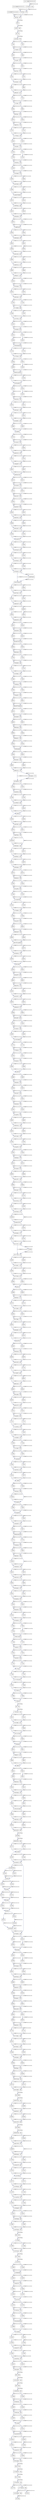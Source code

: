 digraph G {
  "1848C" [shape=box, ];
  "2405G" [shape=box, ];
  "8771A" [shape=box, ];
  "1566C" [shape=box, ];
  "4725AAAA...TAG" [shape=box, ];
  "1687C" [shape=box, ];
  "12342A" [shape=box, ];
  "7856T" [shape=box, ];
  "6246T" [shape=box, ];
  "6541A" [shape=box, ];
  "4103G" [shape=box, ];
  "2568C" [shape=box, ];
  "E12779" [shape=box, ];
  "11281T" [shape=box, ];
  "9938A" [shape=box, ];
  "4282G" [shape=box, ];
  "1849TCCA...CCC" [shape=box, ];
  "413A" [shape=box, ];
  "7889A" [shape=box, ];
  "8120GTGT...TGT" [shape=box, ];
  "7254G" [shape=box, ];
  "5018C" [shape=box, ];
  "8159T" [shape=box, ];
  "6900C" [shape=box, ];
  "4718G" [shape=box, ];
  "960TAAG...GAA" [shape=box, ];
  "1629CTTTATCC" [shape=box, ];
  "4917C" [shape=box, ];
  "8001GGTG...GAG" [shape=box, ];
  "7889T" [shape=box, ];
  "11502T" [shape=box, ];
  "12250GGGA...ACC" [shape=box, ];
  "8117T" [shape=box, ];
  "7624AGGA...TGC" [shape=box, ];
  "2811T" [shape=box, ];
  "B11-12760" [shape=box, ];
  "7931G" [shape=box, ];
  "7444AG" [shape=box, ];
  "4917T" [shape=box, ];
  "4781GTTT...TAG" [shape=box, ];
  "6372CAAC...TCA" [shape=box, ];
  "5019CTTC...AAA" [shape=box, ];
  "7863C" [shape=box, ];
  "5785C" [shape=box, ];
  "11281G" [shape=box, ];
  "10600TGCC...AGC" [shape=box, ];
  "9474C" [shape=box, ];
  "6286T" [shape=box, ];
  "3803ATTTGAAGAG" [shape=box, ];
  "8594G" [shape=box, ];
  "8161T" [shape=box, ];
  "8771G" [shape=box, ];
  "4701ATTA...TAC" [shape=box, ];
  "6210C" [shape=box, ];
  "4907TTCCAATGTA" [shape=box, ];
  "3653ATTTTTTTCA" [shape=box, ];
  "3652T" [shape=box, ];
  "3632C" [shape=box, ];
  "4397T" [shape=box, ];
  "2405A" [shape=box, ];
  "11297TGGA...CAG" [shape=box, ];
  "6121C" [shape=box, ];
  "2542G" [shape=box, ];
  "1374C" [shape=box, ];
  "11449G" [shape=box, ];
  "8298G" [shape=box, ];
  "5873AGAT...TGT" [shape=box, ];
  "3196C" [shape=box, ];
  "3940A" [shape=box, ];
  "8155T" [shape=box, ];
  "6210G" [shape=box, ];
  "5018T" [shape=box, ];
  "8196A" [shape=box, ];
  "8161A" [shape=box, ];
  "7856A" [shape=box, ];
  "2415G" [shape=box, ];
  "7654A" [shape=box, ];
  "4558TACA...AGT" [shape=box, ];
  "1688TCACC" [shape=box, ];
  "B4-10366" [shape=box, ];
  "2261C" [shape=box, ];
  "4934G" [shape=box, ];
  "5066ACAT...TCT" [shape=box, ];
  "5749C" [shape=box, ];
  "7868ACTT...AGT" [shape=box, ];
  "7811T" [shape=box, ];
  "2272TCAG...TGG" [shape=box, ];
  "1687A" [shape=box, ];
  "7950T" [shape=box, ];
  "5872C" [shape=box, ];
  "4118A" [shape=box, ];
  "3940G" [shape=box, ];
  "11852GATA...CAG" [shape=box, ];
  "7350CACA...GAG" [shape=box, ];
  "3989T" [shape=box, ];
  "8264C" [shape=box, ];
  "4984GTTG...CCT" [shape=box, ];
  "2812GGGT...CCT" [shape=box, ];
  "10367TCCA...CAC" [shape=box, ];
  "7811G" [shape=box, ];
  "7607AGGC...CCT" [shape=box, ];
  "11473T" [shape=box, ];
  "8772TTAC...CAA" [shape=box, ];
  "7449C" [shape=box, ];
  "6600G" [shape=box, ];
  "5966C" [shape=box, ];
  "8192G" [shape=box, ];
  "11337GCAC...AAG" [shape=box, ];
  "240T" [shape=box, ];
  "S-327-DRB3*02:02:01:02" [shape=box, ];
  "8117A" [shape=box, ];
  "5286G" [shape=box, ];
  "7655GGTG...GGG" [shape=box, ];
  "5169T" [shape=box, ];
  "11449A" [shape=box, ];
  "9938G" [shape=box, ];
  "7477C" [shape=box, ];
  "3192A" [shape=box, ];
  "1637G" [shape=box, ];
  "7673G" [shape=box, ];
  "6288A" [shape=box, ];
  "5569GGGA...GAA" [shape=box, ];
  "11471CT" [shape=box, ];
  "102GTAA...TTG" [shape=box, ];
  "5065T" [shape=box, ];
  "4557T" [shape=box, ];
  "7446TGT" [shape=box, ];
  "7892T" [shape=box, ];
  "240A" [shape=box, ];
  "3664GGAG...AGC" [shape=box, ];
  "11503A" [shape=box, ];
  "3197GCAT...ACT" [shape=box, ];
  "11336T" [shape=box, ];
  "7216G" [shape=box, ];
  "11456CTTT...TGG" [shape=box, ];
  "8299GTCT...GGG" [shape=box, ];
  "10071A" [shape=box, ];
  "7554TG" [shape=box, ];
  "4918AGGA...TTT" [shape=box, ];
  "8195G" [shape=box, ];
  "4647T" [shape=box, ];
  "3765AGTC...GAC" [shape=box, ];
  "9939TAAC...CCA" [shape=box, ];
  "8118G" [shape=box, ];
  "6714GATT...AAC" [shape=box, ];
  "1898G" [shape=box, ];
  "5656C" [shape=box, ];
  "B1-101" [shape=box, ];
  "3196G" [shape=box, ];
  "1272T" [shape=box, ];
  "3941GACC...AGA" [shape=box, ];
  "4930T" [shape=box, ];
  "5872T" [shape=box, ];
  "1343GATC...CCA" [shape=box, ];
  "7591C" [shape=box, ];
  "3813T" [shape=box, ];
  "6227TTAG...ATT" [shape=box, ];
  "7496GGGC...GGA" [shape=box, ];
  "2811C" [shape=box, ];
  "6286C" [shape=box, ];
  "11499A" [shape=box, ];
  "3863G" [shape=box, ];
  "11470C" [shape=box, ];
  "8153A" [shape=box, ];
  "9794A" [shape=box, ];
  "11336A" [shape=box, ];
  "11206AAAT...CAA" [shape=box, ];
  "7793CACG...TGC" [shape=box, ];
  "4281G" [shape=box, ];
  "3663G" [shape=box, ];
  "7958A" [shape=box, ];
  "1273TGAA...GTG" [shape=box, ];
  "2404A" [shape=box, ];
  "13325AAAG...TAA" [shape=box, ];
  "8119T" [shape=box, ];
  "6545T" [shape=box, ];
  "959A" [shape=box, ];
  "11503G" [shape=box, ];
  "7716GCCC...GCC" [shape=box, ];
  "5967AATT...CTG" [shape=box, ];
  "11455C" [shape=box, ];
  "10631CTCT...GGA" [shape=box, ];
  "11921GACA...CAG" [shape=box, ];
  "7254T" [shape=box, ];
  "3721T" [shape=box, ];
  "4906G" [shape=box, ];
  "3722TGAC...TTG" [shape=box, ];
  "3378T" [shape=box, ];
  "5890G" [shape=box, ];
  "7788G" [shape=box, ];
  "6121G" [shape=box, ];
  "1803C" [shape=box, ];
  "7864AGA" [shape=box, ];
  "3890AGCC...GAC" [shape=box, ];
  "8160G" [shape=box, ];
  "6601GTGT...ATG" [shape=box, ];
  "3814GAGT...TTC" [shape=box, ];
  "6426G" [shape=box, ];
  "1922G" [shape=box, ];
  "4719GTTGG" [shape=box, ];
  "3934G" [shape=box, ];
  "8000A" [shape=box, ];
  "3652G" [shape=box, ];
  "7785CCC" [shape=box, ];
  "8595T" [shape=box, ];
  "5786TAGG...TTT" [shape=box, ];
  "4397C" [shape=box, ];
  "7468AGGAGGAGG" [shape=box, ];
  "1566G" [shape=box, ];
  "6192C" [shape=box, ];
  "5749T" [shape=box, ];
  "10847TTTT...TTT" [shape=box, ];
  "4103C" [shape=box, ];
  "4934C" [shape=box, ];
  "5657GATA...CTG" [shape=box, ];
  "5656T" [shape=box, ];
  "1848T" [shape=box, ];
  "5568C" [shape=box, ];
  "6541G" [shape=box, ];
  "6713A" [shape=box, ];
  "3460T" [shape=box, ];
  "2263GAGAGGAA" [shape=box, ];
  "7715A" [shape=box, ];
  "7140T" [shape=box, ];
  "2501T" [shape=box, ];
  "7951GCCGAGT" [shape=box, ];
  "7706C" [shape=box, ];
  "B0-0" [shape=box, ];
  "7606C" [shape=box, ];
  "2035C" [shape=box, ];
  "1342C" [shape=box, ];
  "2831T" [shape=box, ];
  "5356GGAG...TAG" [shape=box, ];
  "2935G" [shape=box, ];
  "11851T" [shape=box, ];
  "5087AATT...GGG" [shape=box, ];
  "3460G" [shape=box, ];
  "4983C" [shape=box, ];
  "12342C" [shape=box, ];
  "11539C" [shape=box, ];
  "7932GGAG...CTG" [shape=box, ];
  "6246C" [shape=box, ];
  "6226A" [shape=box, ];
  "4647G" [shape=box, ];
  "2116G" [shape=box, ];
  "7250TGGT" [shape=box, ];
  "3889G" [shape=box, ];
  "1087G" [shape=box, ];
  "7021C" [shape=box, ];
  "4780G" [shape=box, ];
  "4718T" [shape=box, ];
  "8329A" [shape=box, ];
  "7450TTT" [shape=box, ];
  "6463T" [shape=box, ];
  "3378A" [shape=box, ];
  "10846T" [shape=box, ];
  "5785A" [shape=box, ];
  "11946GTAA...GGC" [shape=box, ];
  "7021G" [shape=box, ];
  "3633GTGT...ATA" [shape=box, ];
  "2832CCTC...ACC" [shape=box, ];
  "12293T" [shape=box, ];
  "8064GTGA...GAG" [shape=box, ];
  "7453C" [shape=box, ];
  "2936CTCG...GGA" [shape=box, ];
  "B3-8063" [shape=box, ];
  "6371T" [shape=box, ];
  "6270TTAG...GCT" [shape=box, ];
  "7763GTGT...GGA" [shape=box, ];
  "3192G" [shape=box, ];
  "7478GGGG...TGC" [shape=box, ];
  "11114CTTG...CCC" [shape=box, ];
  "4074ATTA...TTA" [shape=box, ];
  "7891C" [shape=box, ];
  "6247AACC...CCA" [shape=box, ];
  "4118G" [shape=box, ];
  "2804C" [shape=box, ];
  "S-313-DRB3*02:02:01:01" [shape=box, ];
  "11490C" [shape=box, ];
  "5234ACAC...TTT" [shape=box, ];
  "8329G" [shape=box, ];
  "8191A" [shape=box, ];
  "6883C" [shape=box, ];
  "241AATT...TGT" [shape=box, ];
  "2919G" [shape=box, ];
  "10072TATC...TAG" [shape=box, ];
  "6427TAAC...TTT" [shape=box, ];
  "2136A" [shape=box, ];
  "1414G" [shape=box, ];
  "7623C" [shape=box, ];
  "7556GGGG...TTT" [shape=box, ];
  "2571G" [shape=box, ];
  "7347A" [shape=box, ];
  "12340CA" [shape=box, ];
  "11474TCCA...CTG" [shape=box, ];
  "12329T" [shape=box, ];
  "7477A" [shape=box, ];
  "5287G" [shape=box, ];
  "7349G" [shape=box, ];
  "1628T" [shape=box, ];
  "2262G" [shape=box, ];
  "3479A" [shape=box, ];
  "11490G" [shape=box, ];
  "3090A" [shape=box, ];
  "11073T" [shape=box, ];
  "5086A" [shape=box, ];
  "6900A" [shape=box, ];
  "5177G" [shape=box, ];
  "7592CCCG...CCC" [shape=box, ];
  "7467T" [shape=box, ];
  "12591AAAA...CAG" [shape=box, ];
  "4283A" [shape=box, ];
  "5065C" [shape=box, ];
  "2572TCTT...CAC" [shape=box, ];
  "3703A" [shape=box, ];
  "B7-11446" [shape=box, ];
  "10057GCAA...CAG" [shape=box, ];
  "6140TGAA...GTT" [shape=box, ];
  "4906A" [shape=box, ];
  "2416CAATCTC" [shape=box, ];
  "6901AATA...TAA" [shape=box, ];
  "5286A" [shape=box, ];
  "5966A" [shape=box, ];
  "5233T" [shape=box, ];
  "3764T" [shape=box, ];
  "3453CTAGGGC" [shape=box, ];
  "7777TTCGTGT" [shape=box, ];
  "7453G" [shape=box, ];
  "3580GC" [shape=box, ];
  "7857CCTGGA" [shape=box, ];
  "2831G" [shape=box, ];
  "11074TCA" [shape=box, ];
  "6600T" [shape=box, ];
  "5136T" [shape=box, ];
  "1923GAGG...TCA" [shape=box, ];
  "5086G" [shape=box, ];
  "8264A" [shape=box, ];
  "2543ATGG...AGG" [shape=box, ];
  "8148GTGTG" [shape=box, ];
  "5303CATT...AAA" [shape=box, ];
  "5289GATA...TAG" [shape=box, ];
  "3703G" [shape=box, ];
  "B2-7792" [shape=box, ];
  "116A" [shape=box, ];
  "1375A" [shape=box, ];
  "4119TGGT...GAG" [shape=box, ];
  "6934T" [shape=box, ];
  "361A" [shape=box, ];
  "S-30-DRB3*01:01:02:01" [shape=box, ];
  "2406TGCCATGGC" [shape=box, ];
  "B5-10649" [shape=box, ];
  "498T" [shape=box, ];
  "9474T" [shape=box, ];
  "7348G" [shape=box, ];
  "7708CCCAGGG" [shape=box, ];
  "11504GCTT...GGC" [shape=box, ];
  "10650GTGA...TGC" [shape=box, ];
  "7863G" [shape=box, ];
  "7141AGAG...CCG" [shape=box, ];
  "6464ATAT...GTC" [shape=box, ];
  "11205G" [shape=box, ];
  "7216A" [shape=box, ];
  "5177A" [shape=box, ];
  "4506GAT" [shape=box, ];
  "7774T" [shape=box, ];
  "4398TTAG...CAT" [shape=box, ];
  "2216GTAT...ACA" [shape=box, ];
  "2423C" [shape=box, ];
  "7867T" [shape=box, ];
  "B10-12745" [shape=box, ];
  "11033A" [shape=box, ];
  "2920TGTT...TGG" [shape=box, ];
  "11469G" [shape=box, ];
  "5288G" [shape=box, ];
  "7867C" [shape=box, ];
  "499GGGT...GCA" [shape=box, ];
  "7495G" [shape=box, ];
  "6288G" [shape=box, ];
  "B6-11334" [shape=box, ];
  "E13340" [shape=box, ];
  "7495T" [shape=box, ];
  "8157T" [shape=box, ];
  "3480GCAT...AAG" [shape=box, ];
  "7776A" [shape=box, ];
  "7255TTTG...GCC" [shape=box, ];
  "10630C" [shape=box, ];
  "8192A" [shape=box, ];
  "8158G" [shape=box, ];
  "3889A" [shape=box, ];
  "3989G" [shape=box, ];
  "6463G" [shape=box, ];
  "4042AACA...TTT" [shape=box, ];
  "3813C" [shape=box, ];
  "11455T" [shape=box, ];
  "6193ATAG...CTT" [shape=box, ];
  "5136C" [shape=box, ];
  "5302A" [shape=box, ];
  "2568T" [shape=box, ];
  "11077T" [shape=box, ];
  "5170CTAAGTG" [shape=box, ];
  "8193AG" [shape=box, ];
  "3934A" [shape=box, ];
  "7949A" [shape=box, ];
  "3461TCAG...GGC" [shape=box, ];
  "414ACAG...CAA" [shape=box, ];
  "7249C" [shape=box, ];
  "7591T" [shape=box, ];
  "2116A" [shape=box, ];
  "4648ACAC...ATA" [shape=box, ];
  "2919A" [shape=box, ];
  "7949T" [shape=box, ];
  "6184CA" [shape=box, ];
  "4983T" [shape=box, ];
  "2423T" [shape=box, ];
  "11282TAAA...AAT" [shape=box, ];
  "3091GACT...CAG" [shape=box, ];
  "12330T" [shape=box, ];
  "6269T" [shape=box, ];
  "11033G" [shape=box, ];
  "5288T" [shape=box, ];
  "1805TGTA...GGG" [shape=box, ];
  "1693G" [shape=box, ];
  "10071G" [shape=box, ];
  "3864GGAA...AGG" [shape=box, ];
  "1415GAAT...CCA" [shape=box, ];
  "1628C" [shape=box, ];
  "1803T" [shape=box, ];
  "7623G" [shape=box, ];
  "1414A" [shape=box, ];
  "3325TGGG...ATT" [shape=box, ];
  "2424A" [shape=box, ];
  "11473C" [shape=box, ];
  "7454GGGT...TCC" [shape=box, ];
  "7715G" [shape=box, ];
  "361C" [shape=box, ];
  "6289TATT...CTT" [shape=box, ];
  "3748G" [shape=box, ];
  "11205A" [shape=box, ];
  "6371C" [shape=box, ];
  "2215C" [shape=box, ];
  "12746GATT...TGA" [shape=box, ];
  "1ATGG...GAC" [shape=box, ];
  "1374T" [shape=box, ];
  "6935CTTT...GTA" [shape=box, ];
  "5750ATTG...TAC" [shape=box, ];
  "9475TGGC...CGG" [shape=box, ];
  "7249T" [shape=box, ];
  "7707G" [shape=box, ];
  "12343TCTT...TTA" [shape=box, ];
  "8155A" [shape=box, ];
  "6186GTTTTT" [shape=box, ];
  "498A" [shape=box, ];
  "2261A" [shape=box, ];
  "8164GAGA...AGA" [shape=box, ];
  "11447GT" [shape=box, ];
  "6139C" [shape=box, ];
  "1662AGGA...TTT" [shape=box, ];
  "11078TGAG...AAC" [shape=box, ];
  "4283G" [shape=box, ];
  "11470T" [shape=box, ];
  "4509GAAG...GAG" [shape=box, ];
  "10056T" [shape=box, ];
  "7890C" [shape=box, ];
  "2648G" [shape=box, ];
  "8197AGAG...GTT" [shape=box, ];
  "7349A" [shape=box, ];
  "3663A" [shape=box, ];
  "-313TCAC...CCT" [shape=box, ];
  "3802T" [shape=box, ];
  "8154G" [shape=box, ];
  "10858T" [shape=box, ];
  "2502CACC...ATA" [shape=box, ];
  "772TTAT...TTT" [shape=box, ];
  "12332TGTTCTTT" [shape=box, ];
  "1637A" [shape=box, ];
  "2262A" [shape=box, ];
  "8265TGAA...ATT" [shape=box, ];
  "8330AAGC...GGT" [shape=box, ];
  "2935T" [shape=box, ];
  "5355G" [shape=box, ];
  "5233C" [shape=box, ];
  "7891G" [shape=box, ];
  "2767C" [shape=box, ];
  "11296C" [shape=box, ];
  "4724C" [shape=box, ];
  "1804G" [shape=box, ];
  "6713C" [shape=box, ];
  "4582G" [shape=box, ];
  "4104TCTA...AGA" [shape=box, ];
  "8153T" [shape=box, ];
  "11113T" [shape=box, ];
  "7217GATT...TGT" [shape=box, ];
  "7958C" [shape=box, ];
  "7893GCGC...TGA" [shape=box, ];
  "771C" [shape=box, ];
  "7812TAAG...GGT" [shape=box, ];
  "117GGGT...CGC" [shape=box, ];
  "7706G" [shape=box, ];
  "3448TGAGG" [shape=box, ];
  "7784C" [shape=box, ];
  "1088CTCA...CCA" [shape=box, ];
  "7950C" [shape=box, ];
  "12331T" [shape=box, ];
  "11073C" [shape=box, ];
  "3764C" [shape=box, ];
  "-327AGCA...GGC" [shape=box, ];
  "5518C" [shape=box, ];
  "7449T" [shape=box, ];
  "E13325" [shape=box, ];
  "12590G" [shape=box, ];
  "10630G" [shape=box, ];
  "10846A" [shape=box, ];
  "7111C" [shape=box, ];
  "2648C" [shape=box, ];
  "8196G" [shape=box, ];
  "6545A" [shape=box, ];
  "7931C" [shape=box, ];
  "1638TGAA...AAG" [shape=box, ];
  "7654T" [shape=box, ];
  "9795GTAC...CAT" [shape=box, ];
  "10599C" [shape=box, ];
  "3583GCTG...ATG" [shape=box, ];
  "-30CTGG...AGC" [shape=box, ];
  "8157A" [shape=box, ];
  "1375G" [shape=box, ];
  "7112GTCA...CTT" [shape=box, ];
  "5302C" [shape=box, ];
  "4806GAGT...CTA" [shape=box, ];
  "2425CTCA...CAC" [shape=box, ];
  "8119A" [shape=box, ];
  "2649CCCG...GCT" [shape=box, ];
  "1567TGTG...GTT" [shape=box, ];
  "4805T" [shape=box, ];
  "3749TGGA...TTG" [shape=box, ];
  "6192T" [shape=box, ];
  "5518T" [shape=box, ];
  "7775C" [shape=box, ];
  "4557C" [shape=box, ];
  "9794T" [shape=box, ];
  "2804T" [shape=box, ];
  "8195A" [shape=box, ];
  "1804A" [shape=box, ];
  "4281A" [shape=box, ];
  "12340TG" [shape=box, ];
  "8594T" [shape=box, ];
  "12293G" [shape=box, ];
  "2767A" [shape=box, ];
  "11296T" [shape=box, ];
  "771T" [shape=box, ];
  "12249A" [shape=box, ];
  "2768GATT...CTC" [shape=box, ];
  "2415A" [shape=box, ];
  "8000G" [shape=box, ];
  "5355C" [shape=box, ];
  "2136T" [shape=box, ];
  "4583AAAA...TTT" [shape=box, ];
  "8191G" [shape=box, ];
  "4284TTAT...AGG" [shape=box, ];
  "3863C" [shape=box, ];
  "6884CCAC...TTT" [shape=box, ];
  "3748C" [shape=box, ];
  "1087A" [shape=box, ];
  "10859GAAC...TCT" [shape=box, ];
  "3324A" [shape=box, ];
  "1694GGAG...ATT" [shape=box, ];
  "2404C" [shape=box, ];
  "11491AGGAGGAA" [shape=box, ];
  "10056G" [shape=box, ];
  "2137TTCA...TGA" [shape=box, ];
  "7892C" [shape=box, ];
  "11539T" [shape=box, ];
  "4805G" [shape=box, ];
  "2542C" [shape=box, ];
  "1661G" [shape=box, ];
  "3582A" [shape=box, ];
  "12294GCAA...AAG" [shape=box, ];
  "116T" [shape=box, ];
  "12590A" [shape=box, ];
  "3479G" [shape=box, ];
  "3090G" [shape=box, ];
  "8391GGTG...AGT" [shape=box, ];
  "362CTCA...CCA" [shape=box, ];
  "7022ATGG...ACC" [shape=box, ];
  "6139T" [shape=box, ];
  "11469C" [shape=box, ];
  "4780A" [shape=box, ];
  "7140C" [shape=box, ];
  "2035T" [shape=box, ];
  "8595C" [shape=box, ];
  "7707A" [shape=box, ];
  "3990CCCC...TTT" [shape=box, ];
  "7673T" [shape=box, ];
  "6269C" [shape=box, ];
  "6546CACA...ATA" [shape=box, ];
  "6211TTCC...AAA" [shape=box, ];
  "1661A" [shape=box, ];
  "12761AGTG...TTA" [shape=box, ];
  "11113G" [shape=box, ];
  "1922A" [shape=box, ];
  "5178GACA...CTT" [shape=box, ];
  "8156G" [shape=box, ];
  "1272C" [shape=box, ];
  "11335G" [shape=box, ];
  "4930C" [shape=box, ];
  "1376CTCA...CTG" [shape=box, ];
  "12779AGGA...TAA" [shape=box, ];
  "8176GAGA...GAG" [shape=box, ];
  "11851G" [shape=box, ];
  "413T" [shape=box, ];
  "11499C" [shape=box, ];
  "7788A" [shape=box, ];
  "B9-11945" [shape=box, ];
  "11034CCTT...AGC" [shape=box, ];
  "8159A" [shape=box, ];
  "4700T" [shape=box, ];
  "7774G" [shape=box, ];
  "6542TTT" [shape=box, ];
  "B8-11920" [shape=box, ];
  "3582G" [shape=box, ];
  "7606T" [shape=box, ];
  "1899ACTC...AGT" [shape=box, ];
  "5169C" [shape=box, ];
  "5519ATTG...TAA" [shape=box, ];
  "4935ATTT...ATG" [shape=box, ];
  "3704GAGG...AAC" [shape=box, ];
  "6122TTCA...TTT" [shape=box, ];
  "6426C" [shape=box, ];
  "7784A" [shape=box, ];
  "7674GGGG...CCC" [shape=box, ];
  "2424G" [shape=box, ];
  "5891GTTC...GAA" [shape=box, ];
  "2501C" [shape=box, ];
  "7789CAG" [shape=box, ];
  "4582T" [shape=box, ];
  "1693A" [shape=box, ];
  "3379GAGA...AGG" [shape=box, ];
  "2036CTAC...CAT" [shape=box, ];
  "2271A" [shape=box, ];
  "6287A" [shape=box, ];
  "2805GCCTCC" [shape=box, ];
  "2271G" [shape=box, ];
  "959G" [shape=box, ];
  "2571A" [shape=box, ];
  "11450AGGAG" [shape=box, ];
  "6934C" [shape=box, ];
  "5568T" [shape=box, ];
  "4724T" [shape=box, ];
  "11077C" [shape=box, ];
  "7762C" [shape=box, ];
  "8390G" [shape=box, ];
  "4931AAT" [shape=box, ];
  "1342T" [shape=box, ];
  "4700G" [shape=box, ];
  "3324G" [shape=box, ];
  "1898A" [shape=box, ];
  "12249G" [shape=box, ];
  "7776C" [shape=box, ];
  "3721G" [shape=box, ];
  "3802C" [shape=box, ];
  "11500TA" [shape=box, ];
  "7467C" [shape=box, ];
  "3580TG" [shape=box, ];
  "7111T" [shape=box, ];
  "8298T" [shape=box, ];
  "7347T" [shape=box, ];
  "6883G" [shape=box, ];
  "2117AAGA...AAG" [shape=box, ];
  "8162GA" [shape=box, ];
  "11540CTGA...CTG" [shape=box, ];
  "10599T" [shape=box, ];
  "3632A" [shape=box, ];
  "12331C" [shape=box, ];
  "12329G" [shape=box, ];
  "5890A" [shape=box, ];
  "11502G" [shape=box, ];
  "8390C" [shape=box, ];
  "2215G" [shape=box, ];
  "8596GTGC...ACA" [shape=box, ];
  "7959CTGG...GCC" [shape=box, ];
  "3935GAGGA" [shape=box, ];
  "5137ACCC...AAC" [shape=box, ];
  "2569TG" [shape=box, ];
  "3193CTT" [shape=box, ];
  "7762T" [shape=box, ];
  
  
  edge [color="#001267", ];
  "1848C" -> "1849TCCA...CCC" [label="C. of DRB3*01:01:02:01", ];
  "2405G" -> "2406TGCCATGGC" [label="DRB3*01:01:02:01", ];
  "8771A" -> "8772TTAC...CAA" [label="C. of DRB3*01:01:02:01", ];
  "1566C" -> "1567TGTG...GTT" [label="C. of DRB3*01:01:02:01", ];
  "4725AAAA...TAG" -> "4780A" [label="C. of DRB3*01:01:02:01", ];
  "4725AAAA...TAG" -> "4780G" [label="DRB3*01:01:02:01", ];
  "1687C" -> "1688TCACC" [label="DRB3*01:01:02:01", ];
  "12342A" -> "12343TCTT...TTA" [label="DRB3*01:01:02:01", ];
  "7856T" -> "7857CCTGGA" [label="C. of DRB3*01:01:02:01", ];
  "6246T" -> "6247AACC...CCA" [label="C. of DRB3*01:01:02:01", ];
  "6541A" -> "6542TTT" [label="C. of DRB3*01:01:02:01", ];
  "4103G" -> "4104TCTA...AGA" [label="DRB3*02:02:01:01", ];
  "2568C" -> "2569TG" [label="DRB3*01:01:02:01", ];
  "11281T" -> "11282TAAA...AAT" [label="DRB3*01:01:02:01", ];
  "9938A" -> "9939TAAC...CCA" [label="DRB3*01:01:02:01", ];
  "4282G" -> "4283A" [label="C. of DRB3*01:01:02:01", ];
  "4282G" -> "4283G" [label="DRB3*01:01:02:01", ];
  "1849TCCA...CCC" -> "1898A" [label="DRB3*01:01:02:01", ];
  "1849TCCA...CCC" -> "1898G" [label="C. of DRB3*01:01:02:01", ];
  "413A" -> "414ACAG...CAA" [label="C. of DRB3*01:01:02:01", ];
  "7889A" -> "7890C" [label="C. of DRB3*01:01:02:01", ];
  "8120GTGT...TGT" -> "8148GTGTG" [label="C. of DRB3*01:01:02:01", ];
  "8120GTGT...TGT" -> "8176GAGA...GAG" [label="DRB3*01:01:02:01", ];
  "7254G" -> "7255TTTG...GCC" [label="C. of DRB3*01:01:02:01", ];
  "5018C" -> "5019CTTC...AAA" [label="C. of DRB3*01:01:02:01", ];
  "8159T" -> "8160G" [label="DRB3*02:02:01:02", ];
  "6900C" -> "6901AATA...TAA" [label="DRB3*01:01:02:01", ];
  "4718G" -> "4719GTTGG" [label="DRB3*01:01:02:01", ];
  "960TAAG...GAA" -> "1087A" [label="C. of DRB3*02:02:01:01", ];
  "960TAAG...GAA" -> "1087G" [label="DRB3*02:02:01:01", ];
  "1629CTTTATCC" -> "1637A" [label="DRB3*01:01:02:01", ];
  "1629CTTTATCC" -> "1637G" [label="C. of DRB3*01:01:02:01", ];
  "4917C" -> "4918AGGA...TTT" [label="C. of DRB3*01:01:02:01", ];
  "8001GGTG...GAG" -> "B3-8063" [label="Everything", ];
  "7889T" -> "7890C" [label="DRB3*01:01:02:01", ];
  "11502T" -> "11503G" [label="C. of DRB3*01:01:02:01", ];
  "12250GGGA...ACC" -> "12293G" [label="C. of DRB3*01:01:02:01", ];
  "12250GGGA...ACC" -> "12293T" [label="DRB3*01:01:02:01", ];
  "8117T" -> "8118G" [label="C. of DRB3*01:01:02:01", ];
  "7624AGGA...TGC" -> "7654A" [label="DRB3*01:01:02:01", ];
  "7624AGGA...TGC" -> "7654T" [label="C. of DRB3*01:01:02:01", ];
  "2811T" -> "2812GGGT...CCT" [label="DRB3*01:01:02:01", ];
  "B11-12760" -> "12761AGTG...TTA" [label="Everything", ];
  "7931G" -> "7932GGAG...CTG" [label="C. of DRB3*01:01:02:01", ];
  "7444AG" -> "7446TGT" [label="C. of DRB3*01:01:02:01", ];
  "4917T" -> "4918AGGA...TTT" [label="DRB3*01:01:02:01", ];
  "4781GTTT...TAG" -> "4805G" [label="C. of DRB3*01:01:02:01", ];
  "4781GTTT...TAG" -> "4805T" [label="DRB3*01:01:02:01", ];
  "6372CAAC...TCA" -> "6426C" [label="C. of DRB3*01:01:02:01", ];
  "6372CAAC...TCA" -> "6426G" [label="DRB3*01:01:02:01", ];
  "5019CTTC...AAA" -> "5065C" [label="DRB3*01:01:02:01", ];
  "5019CTTC...AAA" -> "5065T" [label="C. of DRB3*01:01:02:01", ];
  "7863C" -> "7864AGA" [label="DRB3*01:01:02:01", ];
  "5785C" -> "5786TAGG...TTT" [label="DRB3*01:01:02:01", ];
  "11281G" -> "11282TAAA...AAT" [label="C. of DRB3*01:01:02:01", ];
  "10600TGCC...AGC" -> "10630C" [label="C. of DRB3*01:01:02:01", ];
  "10600TGCC...AGC" -> "10630G" [label="DRB3*01:01:02:01", ];
  "9474C" -> "9475TGGC...CGG" [label="C. of DRB3*01:01:02:01", ];
  "6286T" -> "6287A" [label="DRB3*01:01:02:01", ];
  "3803ATTTGAAGAG" -> "3813C" [label="C. of DRB3*01:01:02:01", ];
  "3803ATTTGAAGAG" -> "3813T" [label="DRB3*01:01:02:01", ];
  "8594G" -> "8595C" [label="DRB3*01:01:02:01", ];
  "8161T" -> "8164GAGA...AGA" [label="DRB3*02:02:01:02", ];
  "8771G" -> "8772TTAC...CAA" [label="DRB3*01:01:02:01", ];
  "4701ATTA...TAC" -> "4718G" [label="DRB3*01:01:02:01", ];
  "4701ATTA...TAC" -> "4718T" [label="C. of DRB3*01:01:02:01", ];
  "6210C" -> "6211TTCC...AAA" [label="C. of DRB3*01:01:02:01", ];
  "4907TTCCAATGTA" -> "4917C" [label="C. of DRB3*01:01:02:01", ];
  "4907TTCCAATGTA" -> "4917T" [label="DRB3*01:01:02:01", ];
  "3653ATTTTTTTCA" -> "3663A" [label="C. of DRB3*01:01:02:01", ];
  "3653ATTTTTTTCA" -> "3663G" [label="DRB3*01:01:02:01", ];
  "3652T" -> "3653ATTTTTTTCA" [label="DRB3*01:01:02:01", ];
  "3632C" -> "3633GTGT...ATA" [label="DRB3*01:01:02:01", ];
  "4397T" -> "4398TTAG...CAT" [label="DRB3*01:01:02:01", ];
  "2405A" -> "2406TGCCATGGC" [label="C. of DRB3*01:01:02:01", ];
  "11297TGGA...CAG" -> "B6-11334" [label="Everything", ];
  "6121C" -> "6122TTCA...TTT" [label="C. of DRB3*01:01:02:01", ];
  "2542G" -> "2543ATGG...AGG" [label="C. of DRB3*01:01:02:01", ];
  "1374C" -> "1375A" [label="DRB3*01:01:02:01", ];
  "11449G" -> "11450AGGAG" [label="DRB3*01:01:02:01", ];
  "8298G" -> "8299GTCT...GGG" [label="DRB3*01:01:02:01", ];
  "5873AGAT...TGT" -> "5890A" [label="DRB3*01:01:02:01", ];
  "5873AGAT...TGT" -> "5890G" [label="C. of DRB3*01:01:02:01", ];
  "3196C" -> "3197GCAT...ACT" [label="C. of DRB3*01:01:02:01", ];
  "3940A" -> "3941GACC...AGA" [label="DRB3*01:01:02:01", ];
  "8155T" -> "8156G" [label="DRB3*02:02:01:02", ];
  "6210G" -> "6211TTCC...AAA" [label="DRB3*01:01:02:01", ];
  "5018T" -> "5019CTTC...AAA" [label="DRB3*01:01:02:01", ];
  "8196A" -> "8197AGAG...GTT" [label="DRB3*01:01:02:01", ];
  "8161A" -> "8162GA" [label="DRB3*02:02:01:01", ];
  "7856A" -> "7857CCTGGA" [label="DRB3*01:01:02:01", ];
  "2415G" -> "2416CAATCTC" [label="C. of DRB3*01:01:02:01", ];
  "7654A" -> "7655GGTG...GGG" [label="DRB3*01:01:02:01", ];
  "4558TACA...AGT" -> "4582G" [label="C. of DRB3*01:01:02:01", ];
  "4558TACA...AGT" -> "4582T" [label="DRB3*01:01:02:01", ];
  "1688TCACC" -> "1693A" [label="DRB3*01:01:02:01", ];
  "1688TCACC" -> "1693G" [label="C. of DRB3*01:01:02:01", ];
  "B4-10366" -> "10367TCCA...CAC" [label="Everything", ];
  "2261C" -> "2262A" [label="DRB3*01:01:02:01", ];
  "4934G" -> "4935ATTT...ATG" [label="DRB3*01:01:02:01", ];
  "5066ACAT...TCT" -> "5086A" [label="DRB3*01:01:02:01", ];
  "5066ACAT...TCT" -> "5086G" [label="C. of DRB3*01:01:02:01", ];
  "5749C" -> "5750ATTG...TAC" [label="C. of DRB3*01:01:02:01", ];
  "7868ACTT...AGT" -> "7889A" [label="C. of DRB3*01:01:02:01", ];
  "7868ACTT...AGT" -> "7889T" [label="DRB3*01:01:02:01", ];
  "7811T" -> "7812TAAG...GGT" [label="C. of DRB3*01:01:02:01", ];
  "2272TCAG...TGG" -> "2404A" [label="DRB3*01:01:02:01", ];
  "2272TCAG...TGG" -> "2404C" [label="C. of DRB3*01:01:02:01", ];
  "1687A" -> "1688TCACC" [label="C. of DRB3*01:01:02:01", ];
  "7950T" -> "7951GCCGAGT" [label="C. of DRB3*01:01:02:01", ];
  "5872C" -> "5873AGAT...TGT" [label="DRB3*01:01:02:01", ];
  "4118A" -> "4119TGGT...GAG" [label="C. of DRB3*01:01:02:01", ];
  "3940G" -> "3941GACC...AGA" [label="C. of DRB3*01:01:02:01", ];
  "11852GATA...CAG" -> "B8-11920" [label="Everything", ];
  "7350CACA...GAG" -> "7444AG" [label="C. of DRB3*01:01:02:01", ];
  "7350CACA...GAG" -> "7446TGT" [label="DRB3*01:01:02:01", ];
  "3989T" -> "3990CCCC...TTT" [label="C. of DRB3*01:01:02:01", ];
  "8264C" -> "8265TGAA...ATT" [label="C. of DRB3*01:01:02:01", ];
  "4984GTTG...CCT" -> "5018C" [label="C. of DRB3*01:01:02:01", ];
  "4984GTTG...CCT" -> "5018T" [label="DRB3*01:01:02:01", ];
  "2812GGGT...CCT" -> "2831G" [label="C. of DRB3*01:01:02:01", ];
  "2812GGGT...CCT" -> "2831T" [label="DRB3*01:01:02:01", ];
  "10367TCCA...CAC" -> "10599C" [label="C. of DRB3*01:01:02:01", ];
  "10367TCCA...CAC" -> "10599T" [label="DRB3*01:01:02:01", ];
  "7811G" -> "7812TAAG...GGT" [label="DRB3*01:01:02:01", ];
  "7607AGGC...CCT" -> "7623C" [label="C. of DRB3*01:01:02:01", ];
  "7607AGGC...CCT" -> "7623G" [label="DRB3*01:01:02:01", ];
  "11473T" -> "11474TCCA...CTG" [label="DRB3*01:01:02:01", ];
  "8772TTAC...CAA" -> "9474C" [label="C. of DRB3*01:01:02:01", ];
  "8772TTAC...CAA" -> "9474T" [label="DRB3*01:01:02:01", ];
  "7449C" -> "7450TTT" [label="DRB3*01:01:02:01", ];
  "6600G" -> "6601GTGT...ATG" [label="C. of DRB3*01:01:02:01", ];
  "5966C" -> "5967AATT...CTG" [label="DRB3*01:01:02:01", ];
  "8192G" -> "8193AG" [label="DRB3*01:01:02:01", ];
  "11337GCAC...AAG" -> "B7-11446" [label="Everything", ];
  "240T" -> "241AATT...TGT" [label="DRB3*02:02:01:01", ];
  "S-327-DRB3*02:02:01:02" -> "-327AGCA...GGC" [label="DRB3*02:02:01:02", ];
  "8117A" -> "8118G" [label="DRB3*01:01:02:01", ];
  "5286G" -> "5287G" [label="C. of DRB3*01:01:02:01", ];
  "7655GGTG...GGG" -> "7673G" [label="C. of DRB3*01:01:02:01", ];
  "7655GGTG...GGG" -> "7673T" [label="DRB3*01:01:02:01", ];
  "5169T" -> "5170CTAAGTG" [label="C. of DRB3*01:01:02:01", ];
  "11449A" -> "11450AGGAG" [label="C. of DRB3*01:01:02:01", ];
  "9938G" -> "9939TAAC...CCA" [label="C. of DRB3*01:01:02:01", ];
  "7477C" -> "7478GGGG...TGC" [label="DRB3*01:01:02:01", ];
  "3192A" -> "3193CTT" [label="C. of DRB3*01:01:02:01", ];
  "1637G" -> "1638TGAA...AAG" [label="C. of DRB3*01:01:02:01", ];
  "7673G" -> "7674GGGG...CCC" [label="C. of DRB3*01:01:02:01", ];
  "6288A" -> "6289TATT...CTT" [label="DRB3*01:01:02:01", ];
  "5569GGGA...GAA" -> "5656C" [label="C. of DRB3*01:01:02:01", ];
  "5569GGGA...GAA" -> "5656T" [label="DRB3*01:01:02:01", ];
  "11471CT" -> "11473C" [label="C. of DRB3*01:01:02:01", ];
  "11471CT" -> "11473T" [label="DRB3*01:01:02:01", ];
  "102GTAA...TTG" -> "116A" [label="DRB3*01:01:02:01", ];
  "102GTAA...TTG" -> "116T" [label="C. of DRB3*01:01:02:01", ];
  "5065T" -> "5066ACAT...TCT" [label="C. of DRB3*01:01:02:01", ];
  "4557T" -> "4558TACA...AGT" [label="C. of DRB3*01:01:02:01", ];
  "7446TGT" -> "7449C" [label="DRB3*01:01:02:01", ];
  "7446TGT" -> "7449T" [label="C. of DRB3*01:01:02:01", ];
  "7892T" -> "7893GCGC...TGA" [label="DRB3*01:01:02:01", ];
  "240A" -> "241AATT...TGT" [label="C. of DRB3*02:02:01:01", ];
  "3664GGAG...AGC" -> "3703A" [label="DRB3*01:01:02:01", ];
  "3664GGAG...AGC" -> "3703G" [label="C. of DRB3*01:01:02:01", ];
  "11503A" -> "11504GCTT...GGC" [label="DRB3*01:01:02:01", ];
  "3197GCAT...ACT" -> "3324A" [label="C. of DRB3*01:01:02:01", ];
  "3197GCAT...ACT" -> "3324G" [label="DRB3*01:01:02:01", ];
  "11336T" -> "11337GCAC...AAG" [label="C. of DRB3*01:01:02:01", ];
  "7216G" -> "7217GATT...TGT" [label="DRB3*01:01:02:01", ];
  "11456CTTT...TGG" -> "11469C" [label="C. of DRB3*01:01:02:01", ];
  "11456CTTT...TGG" -> "11469G" [label="DRB3*01:01:02:01", ];
  "8299GTCT...GGG" -> "8329A" [label="DRB3*02:02:01:02", ];
  "8299GTCT...GGG" -> "8329G" [label="C. of DRB3*02:02:01:02", ];
  "10071A" -> "10072TATC...TAG" [label="C. of DRB3*01:01:02:01", ];
  "7554TG" -> "7556GGGG...TTT" [label="C. of DRB3*01:01:02:01", ];
  "4918AGGA...TTT" -> "4930C" [label="DRB3*01:01:02:01", ];
  "4918AGGA...TTT" -> "4930T" [label="C. of DRB3*01:01:02:01", ];
  "8195G" -> "8196A" [label="DRB3*01:01:02:01", ];
  "4647T" -> "4648ACAC...ATA" [label="DRB3*01:01:02:01", ];
  "3765AGTC...GAC" -> "3802C" [label="C. of DRB3*01:01:02:01", ];
  "3765AGTC...GAC" -> "3802T" [label="DRB3*01:01:02:01", ];
  "9939TAAC...CCA" -> "10056G" [label="C. of DRB3*01:01:02:01", ];
  "9939TAAC...CCA" -> "10056T" [label="DRB3*01:01:02:01", ];
  "8118G" -> "8119A" [label="DRB3*01:01:02:01", ];
  "8118G" -> "8119T" [label="C. of DRB3*01:01:02:01", ];
  "6714GATT...AAC" -> "6883C" [label="C. of DRB3*01:01:02:01", ];
  "6714GATT...AAC" -> "6883G" [label="DRB3*01:01:02:01", ];
  "1898G" -> "1899ACTC...AGT" [label="C. of DRB3*01:01:02:01", ];
  "5656C" -> "5657GATA...CTG" [label="C. of DRB3*01:01:02:01", ];
  "B1-101" -> "102GTAA...TTG" [label="Everything", ];
  "3196G" -> "3197GCAT...ACT" [label="DRB3*01:01:02:01", ];
  "1272T" -> "1273TGAA...GTG" [label="C. of DRB3*01:01:02:01", ];
  "3941GACC...AGA" -> "3989G" [label="DRB3*01:01:02:01", ];
  "3941GACC...AGA" -> "3989T" [label="C. of DRB3*01:01:02:01", ];
  "4930T" -> "4931AAT" [label="C. of DRB3*01:01:02:01", ];
  "5872T" -> "5873AGAT...TGT" [label="C. of DRB3*01:01:02:01", ];
  "1343GATC...CCA" -> "1374C" [label="DRB3*01:01:02:01", ];
  "1343GATC...CCA" -> "1374T" [label="C. of DRB3*01:01:02:01", ];
  "7591C" -> "7592CCCG...CCC" [label="C. of DRB3*01:01:02:01", ];
  "3813T" -> "3814GAGT...TTC" [label="DRB3*01:01:02:01", ];
  "6227TTAG...ATT" -> "6246C" [label="DRB3*01:01:02:01", ];
  "6227TTAG...ATT" -> "6246T" [label="C. of DRB3*01:01:02:01", ];
  "7496GGGC...GGA" -> "7554TG" [label="C. of DRB3*01:01:02:01", ];
  "7496GGGC...GGA" -> "7556GGGG...TTT" [label="DRB3*01:01:02:01", ];
  "2811C" -> "2812GGGT...CCT" [label="C. of DRB3*01:01:02:01", ];
  "6286C" -> "6287A" [label="C. of DRB3*01:01:02:01", ];
  "11499A" -> "11500TA" [label="DRB3*01:01:02:01", ];
  "3863G" -> "3864GGAA...AGG" [label="DRB3*01:01:02:01", ];
  "11470C" -> "11471CT" [label="DRB3*01:01:02:01", ];
  "8153A" -> "8154G" [label="DRB3*02:02:01:01", ];
  "9794A" -> "9795GTAC...CAT" [label="C. of DRB3*01:01:02:01", ];
  "11336A" -> "11337GCAC...AAG" [label="DRB3*01:01:02:01", ];
  "11206AAAT...CAA" -> "11281G" [label="C. of DRB3*01:01:02:01", ];
  "11206AAAT...CAA" -> "11281T" [label="DRB3*01:01:02:01", ];
  "7793CACG...TGC" -> "7811G" [label="DRB3*01:01:02:01", ];
  "7793CACG...TGC" -> "7811T" [label="C. of DRB3*01:01:02:01", ];
  "4281G" -> "4282G" [label="C. of DRB3*01:01:02:01", ];
  "3663G" -> "3664GGAG...AGC" [label="DRB3*01:01:02:01", ];
  "7958A" -> "7959CTGG...GCC" [label="C. of DRB3*01:01:02:01", ];
  "1273TGAA...GTG" -> "1342C" [label="DRB3*01:01:02:01", ];
  "1273TGAA...GTG" -> "1342T" [label="C. of DRB3*01:01:02:01", ];
  "2404A" -> "2405G" [label="DRB3*01:01:02:01", ];
  "13325AAAG...TAA" -> "E13340" [label="DRB3*02:02:01:02", ];
  "8119T" -> "8120GTGT...TGT" [label="C. of DRB3*01:01:02:01", ];
  "6545T" -> "6546CACA...ATA" [label="DRB3*01:01:02:01", ];
  "959A" -> "960TAAG...GAA" [label="DRB3*02:02:01:01", ];
  "11503G" -> "11504GCTT...GGC" [label="C. of DRB3*01:01:02:01", ];
  "7716GCCC...GCC" -> "7762C" [label="DRB3*01:01:02:01", ];
  "7716GCCC...GCC" -> "7762T" [label="C. of DRB3*01:01:02:01", ];
  "5967AATT...CTG" -> "6121C" [label="C. of DRB3*01:01:02:01", ];
  "5967AATT...CTG" -> "6121G" [label="DRB3*01:01:02:01", ];
  "11455C" -> "11456CTTT...TGG" [label="DRB3*01:01:02:01", ];
  "10631CTCT...GGA" -> "B5-10649" [label="Everything", ];
  "11921GACA...CAG" -> "B9-11945" [label="Everything", ];
  "7254T" -> "7255TTTG...GCC" [label="DRB3*01:01:02:01", ];
  "3721T" -> "3722TGAC...TTG" [label="C. of DRB3*01:01:02:01", ];
  "4906G" -> "4907TTCCAATGTA" [label="C. of DRB3*01:01:02:01", ];
  "3722TGAC...TTG" -> "3748C" [label="C. of DRB3*01:01:02:01", ];
  "3722TGAC...TTG" -> "3748G" [label="DRB3*01:01:02:01", ];
  "3378T" -> "3379GAGA...AGG" [label="C. of DRB3*01:01:02:01", ];
  "5890G" -> "5891GTTC...GAA" [label="C. of DRB3*01:01:02:01", ];
  "7788G" -> "7789CAG" [label="DRB3*01:01:02:01", ];
  "6121G" -> "6122TTCA...TTT" [label="DRB3*01:01:02:01", ];
  "1803C" -> "1804A" [label="C. of DRB3*01:01:02:01", ];
  "7864AGA" -> "7867C" [label="C. of DRB3*01:01:02:01", ];
  "7864AGA" -> "7867T" [label="DRB3*01:01:02:01", ];
  "3890AGCC...GAC" -> "3934A" [label="C. of DRB3*01:01:02:01", ];
  "3890AGCC...GAC" -> "3934G" [label="DRB3*01:01:02:01", ];
  "8160G" -> "8161A" [label="DRB3*02:02:01:01", ];
  "8160G" -> "8161T" [label="DRB3*02:02:01:02", ];
  "6601GTGT...ATG" -> "6713A" [label="C. of DRB3*01:01:02:01", ];
  "6601GTGT...ATG" -> "6713C" [label="DRB3*01:01:02:01", ];
  "3814GAGT...TTC" -> "3863C" [label="C. of DRB3*01:01:02:01", ];
  "3814GAGT...TTC" -> "3863G" [label="DRB3*01:01:02:01", ];
  "6426G" -> "6427TAAC...TTT" [label="DRB3*01:01:02:01", ];
  "1922G" -> "1923GAGG...TCA" [label="DRB3*01:01:02:01", ];
  "4719GTTGG" -> "4724C" [label="C. of DRB3*01:01:02:01", ];
  "4719GTTGG" -> "4724T" [label="DRB3*01:01:02:01", ];
  "3934G" -> "3935GAGGA" [label="DRB3*01:01:02:01", ];
  "8000A" -> "8001GGTG...GAG" [label="C. of DRB3*01:01:02:01", ];
  "3652G" -> "3653ATTTTTTTCA" [label="C. of DRB3*01:01:02:01", ];
  "7785CCC" -> "7788A" [label="C. of DRB3*01:01:02:01", ];
  "7785CCC" -> "7788G" [label="DRB3*01:01:02:01", ];
  "8595T" -> "8596GTGC...ACA" [label="C. of DRB3*01:01:02:01", ];
  "5786TAGG...TTT" -> "5872C" [label="DRB3*01:01:02:01", ];
  "5786TAGG...TTT" -> "5872T" [label="C. of DRB3*01:01:02:01", ];
  "4397C" -> "4398TTAG...CAT" [label="C. of DRB3*01:01:02:01", ];
  "7468AGGAGGAGG" -> "7477A" [label="C. of DRB3*01:01:02:01", ];
  "7468AGGAGGAGG" -> "7477C" [label="DRB3*01:01:02:01", ];
  "1566G" -> "1567TGTG...GTT" [label="DRB3*01:01:02:01", ];
  "6192C" -> "6193ATAG...CTT" [label="C. of DRB3*01:01:02:01", ];
  "5749T" -> "5750ATTG...TAC" [label="DRB3*01:01:02:01", ];
  "10847TTTT...TTT" -> "10858T" [label="C. of DRB3*02:02:01:02", ];
  "10847TTTT...TTT" -> "10859GAAC...TCT" [label="DRB3*02:02:01:02", ];
  "4103C" -> "4104TCTA...AGA" [label="C. of DRB3*02:02:01:01", ];
  "4934C" -> "4935ATTT...ATG" [label="C. of DRB3*01:01:02:01", ];
  "5657GATA...CTG" -> "5749C" [label="C. of DRB3*01:01:02:01", ];
  "5657GATA...CTG" -> "5749T" [label="DRB3*01:01:02:01", ];
  "5656T" -> "5657GATA...CTG" [label="DRB3*01:01:02:01", ];
  "1848T" -> "1849TCCA...CCC" [label="DRB3*01:01:02:01", ];
  "5568C" -> "5569GGGA...GAA" [label="C. of DRB3*01:01:02:01", ];
  "6541G" -> "6542TTT" [label="DRB3*01:01:02:01", ];
  "6713A" -> "6714GATT...AAC" [label="C. of DRB3*01:01:02:01", ];
  "3460T" -> "3461TCAG...GGC" [label="C. of DRB3*01:01:02:01", ];
  "2263GAGAGGAA" -> "2271A" [label="C. of DRB3*01:01:02:01", ];
  "2263GAGAGGAA" -> "2271G" [label="DRB3*01:01:02:01", ];
  "7715A" -> "7716GCCC...GCC" [label="DRB3*01:01:02:01", ];
  "7140T" -> "7141AGAG...CCG" [label="C. of DRB3*01:01:02:01", ];
  "2501T" -> "2502CACC...ATA" [label="C. of DRB3*01:01:02:01", ];
  "7951GCCGAGT" -> "7958A" [label="C. of DRB3*01:01:02:01", ];
  "7951GCCGAGT" -> "7958C" [label="DRB3*01:01:02:01", ];
  "7706C" -> "7707A" [label="DRB3*01:01:02:01", ];
  "B0-0" -> "1ATGG...GAC" [label="Everything", ];
  "7606C" -> "7607AGGC...CCT" [label="C. of DRB3*01:01:02:01", ];
  "2035C" -> "2036CTAC...CAT" [label="C. of DRB3*01:01:02:01", ];
  "1342C" -> "1343GATC...CCA" [label="DRB3*01:01:02:01", ];
  "2831T" -> "2832CCTC...ACC" [label="DRB3*01:01:02:01", ];
  "5356GGAG...TAG" -> "5518C" [label="DRB3*01:01:02:01", ];
  "5356GGAG...TAG" -> "5518T" [label="C. of DRB3*01:01:02:01", ];
  "2935G" -> "2936CTCG...GGA" [label="C. of DRB3*01:01:02:01", ];
  "11851T" -> "11852GATA...CAG" [label="DRB3*01:01:02:01", ];
  "5087AATT...GGG" -> "5136C" [label="C. of DRB3*01:01:02:01", ];
  "5087AATT...GGG" -> "5136T" [label="DRB3*01:01:02:01", ];
  "3460G" -> "3461TCAG...GGC" [label="DRB3*01:01:02:01", ];
  "4983C" -> "4984GTTG...CCT" [label="DRB3*01:01:02:01", ];
  "12342C" -> "12343TCTT...TTA" [label="C. of DRB3*01:01:02:01", ];
  "11539C" -> "11540CTGA...CTG" [label="C. of DRB3*01:01:02:01", ];
  "7932GGAG...CTG" -> "7949A" [label="C. of DRB3*01:01:02:01", ];
  "7932GGAG...CTG" -> "7949T" [label="DRB3*01:01:02:01", ];
  "6246C" -> "6247AACC...CCA" [label="DRB3*01:01:02:01", ];
  "6226A" -> "6227TTAG...ATT" [label="DRB3*01:01:02:01", ];
  "4647G" -> "4648ACAC...ATA" [label="C. of DRB3*01:01:02:01", ];
  "2116G" -> "2117AAGA...AAG" [label="DRB3*01:01:02:01", ];
  "7250TGGT" -> "7254G" [label="C. of DRB3*01:01:02:01", ];
  "7250TGGT" -> "7254T" [label="DRB3*01:01:02:01", ];
  "3889G" -> "3890AGCC...GAC" [label="DRB3*01:01:02:01", ];
  "1087G" -> "1088CTCA...CCA" [label="DRB3*02:02:01:01", ];
  "7021C" -> "7022ATGG...ACC" [label="DRB3*01:01:02:01", ];
  "4780G" -> "4781GTTT...TAG" [label="DRB3*01:01:02:01", ];
  "4718T" -> "4719GTTGG" [label="C. of DRB3*01:01:02:01", ];
  "8329A" -> "8330AAGC...GGT" [label="DRB3*02:02:01:02", ];
  "7450TTT" -> "7453C" [label="C. of DRB3*01:01:02:01", ];
  "7450TTT" -> "7453G" [label="DRB3*01:01:02:01", ];
  "6463T" -> "6464ATAT...GTC" [label="C. of DRB3*01:01:02:01", ];
  "3378A" -> "3379GAGA...AGG" [label="DRB3*01:01:02:01", ];
  "10846T" -> "10847TTTT...TTT" [label="C. of DRB3*02:02:01:01", ];
  "5785A" -> "5786TAGG...TTT" [label="C. of DRB3*01:01:02:01", ];
  "11946GTAA...GGC" -> "12249A" [label="DRB3*02:02:01:02", ];
  "11946GTAA...GGC" -> "12249G" [label="C. of DRB3*02:02:01:02", ];
  "7021G" -> "7022ATGG...ACC" [label="C. of DRB3*01:01:02:01", ];
  "3633GTGT...ATA" -> "3652G" [label="C. of DRB3*01:01:02:01", ];
  "3633GTGT...ATA" -> "3652T" [label="DRB3*01:01:02:01", ];
  "2832CCTC...ACC" -> "2919A" [label="C. of DRB3*01:01:02:01", ];
  "2832CCTC...ACC" -> "2919G" [label="DRB3*01:01:02:01", ];
  "12293T" -> "12294GCAA...AAG" [label="DRB3*01:01:02:01", ];
  "8064GTGA...GAG" -> "8117A" [label="DRB3*01:01:02:01", ];
  "8064GTGA...GAG" -> "8117T" [label="C. of DRB3*01:01:02:01", ];
  "7453C" -> "7454GGGT...TCC" [label="C. of DRB3*01:01:02:01", ];
  "2936CTCG...GGA" -> "3090A" [label="C. of DRB3*01:01:02:01", ];
  "2936CTCG...GGA" -> "3090G" [label="DRB3*01:01:02:01", ];
  "B3-8063" -> "8064GTGA...GAG" [label="Everything", ];
  "6371T" -> "6372CAAC...TCA" [label="C. of DRB3*01:01:02:01", ];
  "6270TTAG...GCT" -> "6286C" [label="C. of DRB3*01:01:02:01", ];
  "6270TTAG...GCT" -> "6286T" [label="DRB3*01:01:02:01", ];
  "7763GTGT...GGA" -> "7774G" [label="C. of DRB3*01:01:02:01", ];
  "7763GTGT...GGA" -> "7774T" [label="DRB3*01:01:02:01", ];
  "3192G" -> "3193CTT" [label="DRB3*01:01:02:01", ];
  "7478GGGG...TGC" -> "7495G" [label="DRB3*01:01:02:01", ];
  "7478GGGG...TGC" -> "7495T" [label="C. of DRB3*01:01:02:01", ];
  "11114CTTG...CCC" -> "11205A" [label="DRB3*01:01:02:01", ];
  "11114CTTG...CCC" -> "11205G" [label="C. of DRB3*01:01:02:01", ];
  "4074ATTA...TTA" -> "4103C" [label="C. of DRB3*02:02:01:01", ];
  "4074ATTA...TTA" -> "4103G" [label="DRB3*02:02:01:01", ];
  "7891C" -> "7892T" [label="DRB3*01:01:02:01", ];
  "6247AACC...CCA" -> "6269C" [label="DRB3*01:01:02:01", ];
  "6247AACC...CCA" -> "6269T" [label="C. of DRB3*01:01:02:01", ];
  "4118G" -> "4119TGGT...GAG" [label="DRB3*01:01:02:01", ];
  "2804C" -> "2805GCCTCC" [label="C. of DRB3*02:02:01:01", ];
  "S-313-DRB3*02:02:01:01" -> "-313TCAC...CCT" [label="DRB3*02:02:01:01", ];
  "11490C" -> "11491AGGAGGAA" [label="DRB3*01:01:02:01", ];
  "5234ACAC...TTT" -> "5286A" [label="DRB3*01:01:02:01", ];
  "5234ACAC...TTT" -> "5286G" [label="C. of DRB3*01:01:02:01", ];
  "8329G" -> "8330AAGC...GGT" [label="C. of DRB3*02:02:01:02", ];
  "8191A" -> "8192G" [label="DRB3*01:01:02:01", ];
  "6883C" -> "6884CCAC...TTT" [label="C. of DRB3*01:01:02:01", ];
  "241AATT...TGT" -> "361A" [label="DRB3*01:01:02:01", ];
  "241AATT...TGT" -> "361C" [label="C. of DRB3*01:01:02:01", ];
  "2919G" -> "2920TGTT...TGG" [label="DRB3*01:01:02:01", ];
  "10072TATC...TAG" -> "B4-10366" [label="Everything", ];
  "6427TAAC...TTT" -> "6463G" [label="DRB3*01:01:02:01", ];
  "6427TAAC...TTT" -> "6463T" [label="C. of DRB3*01:01:02:01", ];
  "2136A" -> "2137TTCA...TGA" [label="C. of DRB3*01:01:02:01", ];
  "1414G" -> "1415GAAT...CCA" [label="DRB3*01:01:02:01", ];
  "7623C" -> "7624AGGA...TGC" [label="C. of DRB3*01:01:02:01", ];
  "7556GGGG...TTT" -> "7591C" [label="C. of DRB3*01:01:02:01", ];
  "7556GGGG...TTT" -> "7591T" [label="DRB3*01:01:02:01", ];
  "2571G" -> "2572TCTT...CAC" [label="DRB3*01:01:02:01", ];
  "7347A" -> "7348G" [label="C. of DRB3*01:01:02:01", ];
  "12340CA" -> "12342C" [label="C. of DRB3*01:01:02:01", ];
  "11474TCCA...CTG" -> "11490C" [label="DRB3*01:01:02:01", ];
  "11474TCCA...CTG" -> "11490G" [label="C. of DRB3*01:01:02:01", ];
  "12329T" -> "12330T" [label="DRB3*01:01:02:01", ];
  "7477A" -> "7478GGGG...TGC" [label="C. of DRB3*01:01:02:01", ];
  "5287G" -> "5288G" [label="DRB3*01:01:02:01", ];
  "5287G" -> "5288T" [label="C. of DRB3*01:01:02:01", ];
  "7349G" -> "7350CACA...GAG" [label="DRB3*01:01:02:01", ];
  "1628T" -> "1629CTTTATCC" [label="C. of DRB3*01:01:02:01", ];
  "2262G" -> "2263GAGAGGAA" [label="C. of DRB3*01:01:02:01", ];
  "3479A" -> "3480GCAT...AAG" [label="C. of DRB3*01:01:02:01", ];
  "11490G" -> "11491AGGAGGAA" [label="C. of DRB3*01:01:02:01", ];
  "3090A" -> "3091GACT...CAG" [label="C. of DRB3*01:01:02:01", ];
  "11073T" -> "11074TCA" [label="C. of DRB3*01:01:02:01", ];
  "5086A" -> "5087AATT...GGG" [label="DRB3*01:01:02:01", ];
  "6900A" -> "6901AATA...TAA" [label="C. of DRB3*01:01:02:01", ];
  "5177G" -> "5178GACA...CTT" [label="DRB3*01:01:02:01", ];
  "7592CCCG...CCC" -> "7606C" [label="C. of DRB3*01:01:02:01", ];
  "7592CCCG...CCC" -> "7606T" [label="DRB3*01:01:02:01", ];
  "7467T" -> "7468AGGAGGAGG" [label="DRB3*01:01:02:01", ];
  "12591AAAA...CAG" -> "B10-12745" [label="Everything", ];
  "4283A" -> "4284TTAT...AGG" [label="C. of DRB3*01:01:02:01", ];
  "5065C" -> "5066ACAT...TCT" [label="DRB3*01:01:02:01", ];
  "2572TCTT...CAC" -> "2648C" [label="DRB3*01:01:02:01", ];
  "2572TCTT...CAC" -> "2648G" [label="C. of DRB3*01:01:02:01", ];
  "3703A" -> "3704GAGG...AAC" [label="DRB3*01:01:02:01", ];
  "B7-11446" -> "11447GT" [label="Everything", ];
  "10057GCAA...CAG" -> "10071A" [label="C. of DRB3*01:01:02:01", ];
  "10057GCAA...CAG" -> "10071G" [label="DRB3*01:01:02:01", ];
  "6140TGAA...GTT" -> "6184CA" [label="C. of DRB3*01:01:02:01", ];
  "6140TGAA...GTT" -> "6186GTTTTT" [label="DRB3*01:01:02:01", ];
  "4906A" -> "4907TTCCAATGTA" [label="DRB3*01:01:02:01", ];
  "2416CAATCTC" -> "2423C" [label="DRB3*01:01:02:01", ];
  "2416CAATCTC" -> "2423T" [label="C. of DRB3*01:01:02:01", ];
  "6901AATA...TAA" -> "6934C" [label="DRB3*01:01:02:01", ];
  "6901AATA...TAA" -> "6934T" [label="C. of DRB3*01:01:02:01", ];
  "5286A" -> "5287G" [label="DRB3*01:01:02:01", ];
  "5966A" -> "5967AATT...CTG" [label="C. of DRB3*01:01:02:01", ];
  "5233T" -> "5234ACAC...TTT" [label="DRB3*01:01:02:01", ];
  "3764T" -> "3765AGTC...GAC" [label="DRB3*01:01:02:01", ];
  "3453CTAGGGC" -> "3460G" [label="DRB3*01:01:02:01", ];
  "3453CTAGGGC" -> "3460T" [label="C. of DRB3*01:01:02:01", ];
  "7777TTCGTGT" -> "7784A" [label="DRB3*01:01:02:01", ];
  "7777TTCGTGT" -> "7784C" [label="C. of DRB3*01:01:02:01", ];
  "7453G" -> "7454GGGT...TCC" [label="DRB3*01:01:02:01", ];
  "3580GC" -> "3582A" [label="C. of DRB3*01:01:02:01", ];
  "7857CCTGGA" -> "7863C" [label="DRB3*01:01:02:01", ];
  "7857CCTGGA" -> "7863G" [label="C. of DRB3*01:01:02:01", ];
  "2831G" -> "2832CCTC...ACC" [label="C. of DRB3*01:01:02:01", ];
  "11074TCA" -> "11077C" [label="DRB3*01:01:02:01", ];
  "11074TCA" -> "11077T" [label="C. of DRB3*01:01:02:01", ];
  "6600T" -> "6601GTGT...ATG" [label="DRB3*01:01:02:01", ];
  "5136T" -> "5137ACCC...AAC" [label="DRB3*01:01:02:01", ];
  "1923GAGG...TCA" -> "2035C" [label="C. of DRB3*01:01:02:01", ];
  "1923GAGG...TCA" -> "2035T" [label="DRB3*01:01:02:01", ];
  "5086G" -> "5087AATT...GGG" [label="C. of DRB3*01:01:02:01", ];
  "8264A" -> "8265TGAA...ATT" [label="DRB3*01:01:02:01", ];
  "2543ATGG...AGG" -> "2568C" [label="DRB3*01:01:02:01", ];
  "2543ATGG...AGG" -> "2568T" [label="C. of DRB3*01:01:02:01", ];
  "8148GTGTG" -> "8153A" [label="DRB3*02:02:01:01", ];
  "8148GTGTG" -> "8153T" [label="DRB3*02:02:01:02", ];
  "5303CATT...AAA" -> "5355C" [label="C. of DRB3*01:01:02:01", ];
  "5303CATT...AAA" -> "5355G" [label="DRB3*01:01:02:01", ];
  "5289GATA...TAG" -> "5302A" [label="DRB3*01:01:02:01", ];
  "5289GATA...TAG" -> "5302C" [label="C. of DRB3*01:01:02:01", ];
  "3703G" -> "3704GAGG...AAC" [label="C. of DRB3*01:01:02:01", ];
  "B2-7792" -> "7793CACG...TGC" [label="Everything", ];
  "116A" -> "117GGGT...CGC" [label="DRB3*01:01:02:01", ];
  "1375A" -> "1376CTCA...CTG" [label="DRB3*01:01:02:01", ];
  "4119TGGT...GAG" -> "4281A" [label="DRB3*01:01:02:01", ];
  "4119TGGT...GAG" -> "4281G" [label="C. of DRB3*01:01:02:01", ];
  "6934T" -> "6935CTTT...GTA" [label="C. of DRB3*01:01:02:01", ];
  "361A" -> "362CTCA...CCA" [label="DRB3*01:01:02:01", ];
  "S-30-DRB3*01:01:02:01" -> "-30CTGG...AGC" [label="DRB3*01:01:02:01", ];
  "2406TGCCATGGC" -> "2415A" [label="DRB3*01:01:02:01", ];
  "2406TGCCATGGC" -> "2415G" [label="C. of DRB3*01:01:02:01", ];
  "B5-10649" -> "10650GTGA...TGC" [label="Everything", ];
  "498T" -> "499GGGT...GCA" [label="C. of DRB3*01:01:02:01", ];
  "9474T" -> "9475TGGC...CGG" [label="DRB3*01:01:02:01", ];
  "7348G" -> "7349A" [label="C. of DRB3*01:01:02:01", ];
  "7348G" -> "7349G" [label="DRB3*01:01:02:01", ];
  "7708CCCAGGG" -> "7715A" [label="DRB3*01:01:02:01", ];
  "7708CCCAGGG" -> "7715G" [label="C. of DRB3*01:01:02:01", ];
  "11504GCTT...GGC" -> "11539C" [label="C. of DRB3*01:01:02:01", ];
  "11504GCTT...GGC" -> "11539T" [label="DRB3*01:01:02:01", ];
  "10650GTGA...TGC" -> "10846A" [label="DRB3*02:02:01:01", ];
  "10650GTGA...TGC" -> "10846T" [label="C. of DRB3*02:02:01:01", ];
  "7863G" -> "7864AGA" [label="C. of DRB3*01:01:02:01", ];
  "7141AGAG...CCG" -> "7216A" [label="C. of DRB3*01:01:02:01", ];
  "7141AGAG...CCG" -> "7216G" [label="DRB3*01:01:02:01", ];
  "6464ATAT...GTC" -> "6541A" [label="C. of DRB3*01:01:02:01", ];
  "6464ATAT...GTC" -> "6541G" [label="DRB3*01:01:02:01", ];
  "11205G" -> "11206AAAT...CAA" [label="C. of DRB3*01:01:02:01", ];
  "7216A" -> "7217GATT...TGT" [label="C. of DRB3*01:01:02:01", ];
  "5177A" -> "5178GACA...CTT" [label="C. of DRB3*01:01:02:01", ];
  "4506GAT" -> "4509GAAG...GAG" [label="C. of DRB3*01:01:02:01", ];
  "7774T" -> "7775C" [label="DRB3*01:01:02:01", ];
  "4398TTAG...CAT" -> "4506GAT" [label="C. of DRB3*01:01:02:01", ];
  "4398TTAG...CAT" -> "4509GAAG...GAG" [label="DRB3*01:01:02:01", ];
  "2216GTAT...ACA" -> "2261A" [label="C. of DRB3*01:01:02:01", ];
  "2216GTAT...ACA" -> "2261C" [label="DRB3*01:01:02:01", ];
  "2423C" -> "2424A" [label="DRB3*01:01:02:01", ];
  "7867T" -> "7868ACTT...AGT" [label="DRB3*01:01:02:01", ];
  "B10-12745" -> "12746GATT...TGA" [label="Everything", ];
  "11033A" -> "11034CCTT...AGC" [label="C. of DRB3*01:01:02:01", ];
  "2920TGTT...TGG" -> "2935G" [label="C. of DRB3*01:01:02:01", ];
  "2920TGTT...TGG" -> "2935T" [label="DRB3*01:01:02:01", ];
  "11469G" -> "11470C" [label="DRB3*01:01:02:01", ];
  "5288G" -> "5289GATA...TAG" [label="DRB3*01:01:02:01", ];
  "7867C" -> "7868ACTT...AGT" [label="C. of DRB3*01:01:02:01", ];
  "499GGGT...GCA" -> "771C" [label="DRB3*01:01:02:01", ];
  "499GGGT...GCA" -> "771T" [label="C. of DRB3*01:01:02:01", ];
  "7495G" -> "7496GGGC...GGA" [label="DRB3*01:01:02:01", ];
  "6288G" -> "6289TATT...CTT" [label="C. of DRB3*01:01:02:01", ];
  "B6-11334" -> "11335G" [label="Everything", ];
  "7495T" -> "7496GGGC...GGA" [label="C. of DRB3*01:01:02:01", ];
  "8157T" -> "8158G" [label="DRB3*02:02:01:02", ];
  "3480GCAT...AAG" -> "3580GC" [label="C. of DRB3*01:01:02:01", ];
  "3480GCAT...AAG" -> "3580TG" [label="DRB3*01:01:02:01", ];
  "7776A" -> "7777TTCGTGT" [label="C. of DRB3*01:01:02:01", ];
  "7255TTTG...GCC" -> "7347A" [label="C. of DRB3*01:01:02:01", ];
  "7255TTTG...GCC" -> "7347T" [label="DRB3*01:01:02:01", ];
  "10630C" -> "10631CTCT...GGA" [label="C. of DRB3*01:01:02:01", ];
  "8192A" -> "8193AG" [label="C. of DRB3*01:01:02:01", ];
  "8158G" -> "8159A" [label="DRB3*02:02:01:01", ];
  "8158G" -> "8159T" [label="DRB3*02:02:01:02", ];
  "3889A" -> "3890AGCC...GAC" [label="C. of DRB3*01:01:02:01", ];
  "3989G" -> "3990CCCC...TTT" [label="DRB3*01:01:02:01", ];
  "6463G" -> "6464ATAT...GTC" [label="DRB3*01:01:02:01", ];
  "4042AACA...TTT" -> "4074ATTA...TTA" [label="DRB3*01:01:02:01", ];
  "3813C" -> "3814GAGT...TTC" [label="C. of DRB3*01:01:02:01", ];
  "11455T" -> "11456CTTT...TGG" [label="C. of DRB3*01:01:02:01", ];
  "6193ATAG...CTT" -> "6210C" [label="C. of DRB3*01:01:02:01", ];
  "6193ATAG...CTT" -> "6210G" [label="DRB3*01:01:02:01", ];
  "5136C" -> "5137ACCC...AAC" [label="C. of DRB3*01:01:02:01", ];
  "5302A" -> "5303CATT...AAA" [label="DRB3*01:01:02:01", ];
  "2568T" -> "2569TG" [label="C. of DRB3*01:01:02:01", ];
  "11077T" -> "11078TGAG...AAC" [label="C. of DRB3*01:01:02:01", ];
  "5170CTAAGTG" -> "5177A" [label="C. of DRB3*01:01:02:01", ];
  "5170CTAAGTG" -> "5177G" [label="DRB3*01:01:02:01", ];
  "8193AG" -> "8195A" [label="C. of DRB3*01:01:02:01", ];
  "8193AG" -> "8195G" [label="DRB3*01:01:02:01", ];
  "3934A" -> "3935GAGGA" [label="C. of DRB3*01:01:02:01", ];
  "7949A" -> "7950T" [label="C. of DRB3*01:01:02:01", ];
  "3461TCAG...GGC" -> "3479A" [label="C. of DRB3*01:01:02:01", ];
  "3461TCAG...GGC" -> "3479G" [label="DRB3*01:01:02:01", ];
  "414ACAG...CAA" -> "498A" [label="DRB3*01:01:02:01", ];
  "414ACAG...CAA" -> "498T" [label="C. of DRB3*01:01:02:01", ];
  "7249C" -> "7250TGGT" [label="DRB3*01:01:02:01", ];
  "7591T" -> "7592CCCG...CCC" [label="DRB3*01:01:02:01", ];
  "2116A" -> "2117AAGA...AAG" [label="C. of DRB3*01:01:02:01", ];
  "4648ACAC...ATA" -> "4700G" [label="C. of DRB3*01:01:02:01", ];
  "4648ACAC...ATA" -> "4700T" [label="DRB3*01:01:02:01", ];
  "2919A" -> "2920TGTT...TGG" [label="C. of DRB3*01:01:02:01", ];
  "7949T" -> "7950C" [label="DRB3*01:01:02:01", ];
  "6184CA" -> "6186GTTTTT" [label="C. of DRB3*01:01:02:01", ];
  "4983T" -> "4984GTTG...CCT" [label="C. of DRB3*01:01:02:01", ];
  "2423T" -> "2424G" [label="C. of DRB3*01:01:02:01", ];
  "11282TAAA...AAT" -> "11296C" [label="C. of DRB3*01:01:02:01", ];
  "11282TAAA...AAT" -> "11296T" [label="DRB3*01:01:02:01", ];
  "3091GACT...CAG" -> "3192A" [label="C. of DRB3*01:01:02:01", ];
  "3091GACT...CAG" -> "3192G" [label="DRB3*01:01:02:01", ];
  "12330T" -> "12331C" [label="C. of DRB3*01:01:02:01", ];
  "12330T" -> "12331T" [label="DRB3*01:01:02:01", ];
  "6269T" -> "6270TTAG...GCT" [label="C. of DRB3*01:01:02:01", ];
  "11033G" -> "11034CCTT...AGC" [label="DRB3*01:01:02:01", ];
  "5288T" -> "5289GATA...TAG" [label="C. of DRB3*01:01:02:01", ];
  "1805TGTA...GGG" -> "1848C" [label="C. of DRB3*01:01:02:01", ];
  "1805TGTA...GGG" -> "1848T" [label="DRB3*01:01:02:01", ];
  "1693G" -> "1694GGAG...ATT" [label="C. of DRB3*01:01:02:01", ];
  "10071G" -> "10072TATC...TAG" [label="DRB3*01:01:02:01", ];
  "3864GGAA...AGG" -> "3889A" [label="C. of DRB3*01:01:02:01", ];
  "3864GGAA...AGG" -> "3889G" [label="DRB3*01:01:02:01", ];
  "1415GAAT...CCA" -> "1566C" [label="C. of DRB3*01:01:02:01", ];
  "1415GAAT...CCA" -> "1566G" [label="DRB3*01:01:02:01", ];
  "1628C" -> "1629CTTTATCC" [label="DRB3*01:01:02:01", ];
  "1803T" -> "1804G" [label="DRB3*01:01:02:01", ];
  "7623G" -> "7624AGGA...TGC" [label="DRB3*01:01:02:01", ];
  "1414A" -> "1415GAAT...CCA" [label="C. of DRB3*01:01:02:01", ];
  "3325TGGG...ATT" -> "3378A" [label="DRB3*01:01:02:01", ];
  "3325TGGG...ATT" -> "3378T" [label="C. of DRB3*01:01:02:01", ];
  "2424A" -> "2425CTCA...CAC" [label="DRB3*01:01:02:01", ];
  "11473C" -> "11474TCCA...CTG" [label="C. of DRB3*01:01:02:01", ];
  "7454GGGT...TCC" -> "7467C" [label="C. of DRB3*01:01:02:01", ];
  "7454GGGT...TCC" -> "7467T" [label="DRB3*01:01:02:01", ];
  "7715G" -> "7716GCCC...GCC" [label="C. of DRB3*01:01:02:01", ];
  "361C" -> "362CTCA...CCA" [label="C. of DRB3*01:01:02:01", ];
  "6289TATT...CTT" -> "6371C" [label="DRB3*01:01:02:01", ];
  "6289TATT...CTT" -> "6371T" [label="C. of DRB3*01:01:02:01", ];
  "3748G" -> "3749TGGA...TTG" [label="DRB3*01:01:02:01", ];
  "11205A" -> "11206AAAT...CAA" [label="DRB3*01:01:02:01", ];
  "6371C" -> "6372CAAC...TCA" [label="DRB3*01:01:02:01", ];
  "2215C" -> "2216GTAT...ACA" [label="DRB3*01:01:02:01", ];
  "12746GATT...TGA" -> "B11-12760" [label="Everything", ];
  "1ATGG...GAC" -> "B1-101" [label="Everything", ];
  "1374T" -> "1375G" [label="C. of DRB3*01:01:02:01", ];
  "6935CTTT...GTA" -> "7021C" [label="DRB3*01:01:02:01", ];
  "6935CTTT...GTA" -> "7021G" [label="C. of DRB3*01:01:02:01", ];
  "5750ATTG...TAC" -> "5785A" [label="C. of DRB3*01:01:02:01", ];
  "5750ATTG...TAC" -> "5785C" [label="DRB3*01:01:02:01", ];
  "9475TGGC...CGG" -> "9794A" [label="C. of DRB3*01:01:02:01", ];
  "9475TGGC...CGG" -> "9794T" [label="DRB3*01:01:02:01", ];
  "7249T" -> "7250TGGT" [label="C. of DRB3*01:01:02:01", ];
  "7707G" -> "7708CCCAGGG" [label="C. of DRB3*01:01:02:01", ];
  "12343TCTT...TTA" -> "12590A" [label="C. of DRB3*01:01:02:01", ];
  "12343TCTT...TTA" -> "12590G" [label="DRB3*01:01:02:01", ];
  "8155A" -> "8156G" [label="DRB3*02:02:01:01", ];
  "6186GTTTTT" -> "6192C" [label="C. of DRB3*01:01:02:01", ];
  "6186GTTTTT" -> "6192T" [label="DRB3*01:01:02:01", ];
  "498A" -> "499GGGT...GCA" [label="DRB3*01:01:02:01", ];
  "2261A" -> "2262G" [label="C. of DRB3*01:01:02:01", ];
  "8164GAGA...AGA" -> "8176GAGA...GAG" [label="C. of DRB3*01:01:02:01", ];
  "11447GT" -> "11449A" [label="C. of DRB3*01:01:02:01", ];
  "11447GT" -> "11449G" [label="DRB3*01:01:02:01", ];
  "6139C" -> "6140TGAA...GTT" [label="C. of DRB3*01:01:02:01", ];
  "1662AGGA...TTT" -> "1687A" [label="C. of DRB3*01:01:02:01", ];
  "1662AGGA...TTT" -> "1687C" [label="DRB3*01:01:02:01", ];
  "11078TGAG...AAC" -> "11113G" [label="DRB3*01:01:02:01", ];
  "11078TGAG...AAC" -> "11113T" [label="C. of DRB3*01:01:02:01", ];
  "4283G" -> "4284TTAT...AGG" [label="DRB3*01:01:02:01", ];
  "11470T" -> "11471CT" [label="C. of DRB3*01:01:02:01", ];
  "4509GAAG...GAG" -> "4557C" [label="DRB3*01:01:02:01", ];
  "4509GAAG...GAG" -> "4557T" [label="C. of DRB3*01:01:02:01", ];
  "10056T" -> "10057GCAA...CAG" [label="DRB3*01:01:02:01", ];
  "7890C" -> "7891C" [label="DRB3*01:01:02:01", ];
  "7890C" -> "7891G" [label="C. of DRB3*01:01:02:01", ];
  "2648G" -> "2649CCCG...GCT" [label="C. of DRB3*01:01:02:01", ];
  "8197AGAG...GTT" -> "8264A" [label="DRB3*01:01:02:01", ];
  "8197AGAG...GTT" -> "8264C" [label="C. of DRB3*01:01:02:01", ];
  "7349A" -> "7350CACA...GAG" [label="C. of DRB3*01:01:02:01", ];
  "3663A" -> "3664GGAG...AGC" [label="C. of DRB3*01:01:02:01", ];
  "-313TCAC...CCT" -> "-30CTGG...AGC" [label="C. of DRB3*01:01:02:01", ];
  "3802T" -> "3803ATTTGAAGAG" [label="DRB3*01:01:02:01", ];
  "8154G" -> "8155A" [label="DRB3*02:02:01:01", ];
  "8154G" -> "8155T" [label="DRB3*02:02:01:02", ];
  "10858T" -> "10859GAAC...TCT" [label="C. of DRB3*02:02:01:02", ];
  "2502CACC...ATA" -> "2542C" [label="DRB3*01:01:02:01", ];
  "2502CACC...ATA" -> "2542G" [label="C. of DRB3*01:01:02:01", ];
  "772TTAT...TTT" -> "959A" [label="DRB3*02:02:01:01", ];
  "772TTAT...TTT" -> "959G" [label="C. of DRB3*02:02:01:01", ];
  "12332TGTTCTTT" -> "12340CA" [label="C. of DRB3*01:01:02:01", ];
  "12332TGTTCTTT" -> "12340TG" [label="DRB3*01:01:02:01", ];
  "1637A" -> "1638TGAA...AAG" [label="DRB3*01:01:02:01", ];
  "2262A" -> "2263GAGAGGAA" [label="DRB3*01:01:02:01", ];
  "8265TGAA...ATT" -> "8298G" [label="DRB3*01:01:02:01", ];
  "8265TGAA...ATT" -> "8298T" [label="C. of DRB3*01:01:02:01", ];
  "8330AAGC...GGT" -> "8390C" [label="C. of DRB3*01:01:02:01", ];
  "8330AAGC...GGT" -> "8390G" [label="DRB3*01:01:02:01", ];
  "2935T" -> "2936CTCG...GGA" [label="DRB3*01:01:02:01", ];
  "5355G" -> "5356GGAG...TAG" [label="DRB3*01:01:02:01", ];
  "5233C" -> "5234ACAC...TTT" [label="C. of DRB3*01:01:02:01", ];
  "7891G" -> "7892C" [label="C. of DRB3*01:01:02:01", ];
  "2767C" -> "2768GATT...CTC" [label="C. of DRB3*01:01:02:01", ];
  "11296C" -> "11297TGGA...CAG" [label="C. of DRB3*01:01:02:01", ];
  "4724C" -> "4725AAAA...TAG" [label="C. of DRB3*01:01:02:01", ];
  "1804G" -> "1805TGTA...GGG" [label="DRB3*01:01:02:01", ];
  "6713C" -> "6714GATT...AAC" [label="DRB3*01:01:02:01", ];
  "4582G" -> "4583AAAA...TTT" [label="C. of DRB3*01:01:02:01", ];
  "4104TCTA...AGA" -> "4118A" [label="C. of DRB3*01:01:02:01", ];
  "4104TCTA...AGA" -> "4118G" [label="DRB3*01:01:02:01", ];
  "8153T" -> "8154G" [label="DRB3*02:02:01:02", ];
  "11113T" -> "11114CTTG...CCC" [label="C. of DRB3*01:01:02:01", ];
  "7217GATT...TGT" -> "7249C" [label="DRB3*01:01:02:01", ];
  "7217GATT...TGT" -> "7249T" [label="C. of DRB3*01:01:02:01", ];
  "7958C" -> "7959CTGG...GCC" [label="DRB3*01:01:02:01", ];
  "7893GCGC...TGA" -> "7931C" [label="DRB3*01:01:02:01", ];
  "7893GCGC...TGA" -> "7931G" [label="C. of DRB3*01:01:02:01", ];
  "771C" -> "772TTAT...TTT" [label="DRB3*01:01:02:01", ];
  "7812TAAG...GGT" -> "7856A" [label="DRB3*01:01:02:01", ];
  "7812TAAG...GGT" -> "7856T" [label="C. of DRB3*01:01:02:01", ];
  "117GGGT...CGC" -> "240A" [label="C. of DRB3*02:02:01:01", ];
  "117GGGT...CGC" -> "240T" [label="DRB3*02:02:01:01", ];
  "7706G" -> "7707G" [label="C. of DRB3*01:01:02:01", ];
  "3448TGAGG" -> "3453CTAGGGC" [label="DRB3*01:01:02:01", ];
  "7784C" -> "7785CCC" [label="C. of DRB3*01:01:02:01", ];
  "1088CTCA...CCA" -> "1272C" [label="DRB3*01:01:02:01", ];
  "1088CTCA...CCA" -> "1272T" [label="C. of DRB3*01:01:02:01", ];
  "7950C" -> "7951GCCGAGT" [label="DRB3*01:01:02:01", ];
  "12331T" -> "12332TGTTCTTT" [label="DRB3*01:01:02:01", ];
  "11073C" -> "11074TCA" [label="DRB3*01:01:02:01", ];
  "3764C" -> "3765AGTC...GAC" [label="C. of DRB3*01:01:02:01", ];
  "-327AGCA...GGC" -> "-313TCAC...CCT" [label="DRB3*02:02:01:02", ];
  "5518C" -> "5519ATTG...TAA" [label="DRB3*01:01:02:01", ];
  "7449T" -> "7450TTT" [label="C. of DRB3*01:01:02:01", ];
  "12590G" -> "12591AAAA...CAG" [label="DRB3*01:01:02:01", ];
  "10630G" -> "10631CTCT...GGA" [label="DRB3*01:01:02:01", ];
  "10846A" -> "10847TTTT...TTT" [label="DRB3*02:02:01:01", ];
  "7111C" -> "7112GTCA...CTT" [label="C. of DRB3*01:01:02:01", ];
  "2648C" -> "2649CCCG...GCT" [label="DRB3*01:01:02:01", ];
  "8196G" -> "8197AGAG...GTT" [label="C. of DRB3*01:01:02:01", ];
  "6545A" -> "6546CACA...ATA" [label="C. of DRB3*01:01:02:01", ];
  "7931C" -> "7932GGAG...CTG" [label="DRB3*01:01:02:01", ];
  "1638TGAA...AAG" -> "1661A" [label="DRB3*01:01:02:01", ];
  "1638TGAA...AAG" -> "1661G" [label="C. of DRB3*01:01:02:01", ];
  "7654T" -> "7655GGTG...GGG" [label="C. of DRB3*01:01:02:01", ];
  "9795GTAC...CAT" -> "9938A" [label="DRB3*01:01:02:01", ];
  "9795GTAC...CAT" -> "9938G" [label="C. of DRB3*01:01:02:01", ];
  "10599C" -> "10600TGCC...AGC" [label="C. of DRB3*01:01:02:01", ];
  "3583GCTG...ATG" -> "3632A" [label="C. of DRB3*01:01:02:01", ];
  "3583GCTG...ATG" -> "3632C" [label="DRB3*01:01:02:01", ];
  "-30CTGG...AGC" -> "B0-0" [label="Everything", ];
  "8157A" -> "8158G" [label="DRB3*02:02:01:01", ];
  "1375G" -> "1376CTCA...CTG" [label="C. of DRB3*01:01:02:01", ];
  "7112GTCA...CTT" -> "7140C" [label="DRB3*01:01:02:01", ];
  "7112GTCA...CTT" -> "7140T" [label="C. of DRB3*01:01:02:01", ];
  "5302C" -> "5303CATT...AAA" [label="C. of DRB3*01:01:02:01", ];
  "4806GAGT...CTA" -> "4906A" [label="DRB3*01:01:02:01", ];
  "4806GAGT...CTA" -> "4906G" [label="C. of DRB3*01:01:02:01", ];
  "2425CTCA...CAC" -> "2501C" [label="DRB3*01:01:02:01", ];
  "2425CTCA...CAC" -> "2501T" [label="C. of DRB3*01:01:02:01", ];
  "8119A" -> "8120GTGT...TGT" [label="DRB3*01:01:02:01", ];
  "2649CCCG...GCT" -> "2767A" [label="DRB3*01:01:02:01", ];
  "2649CCCG...GCT" -> "2767C" [label="C. of DRB3*01:01:02:01", ];
  "1567TGTG...GTT" -> "1628C" [label="DRB3*01:01:02:01", ];
  "1567TGTG...GTT" -> "1628T" [label="C. of DRB3*01:01:02:01", ];
  "4805T" -> "4806GAGT...CTA" [label="DRB3*01:01:02:01", ];
  "3749TGGA...TTG" -> "3764C" [label="C. of DRB3*01:01:02:01", ];
  "3749TGGA...TTG" -> "3764T" [label="DRB3*01:01:02:01", ];
  "6192T" -> "6193ATAG...CTT" [label="DRB3*01:01:02:01", ];
  "5518T" -> "5519ATTG...TAA" [label="C. of DRB3*01:01:02:01", ];
  "7775C" -> "7776A" [label="C. of DRB3*01:01:02:01", ];
  "7775C" -> "7776C" [label="DRB3*01:01:02:01", ];
  "4557C" -> "4558TACA...AGT" [label="DRB3*01:01:02:01", ];
  "9794T" -> "9795GTAC...CAT" [label="DRB3*01:01:02:01", ];
  "2804T" -> "2805GCCTCC" [label="DRB3*02:02:01:01", ];
  "8195A" -> "8196G" [label="C. of DRB3*01:01:02:01", ];
  "1804A" -> "1805TGTA...GGG" [label="C. of DRB3*01:01:02:01", ];
  "4281A" -> "4282G" [label="DRB3*01:01:02:01", ];
  "12340TG" -> "12342A" [label="DRB3*01:01:02:01", ];
  "8594T" -> "8595T" [label="C. of DRB3*01:01:02:01", ];
  "12293G" -> "12294GCAA...AAG" [label="C. of DRB3*01:01:02:01", ];
  "2767A" -> "2768GATT...CTC" [label="DRB3*01:01:02:01", ];
  "11296T" -> "11297TGGA...CAG" [label="DRB3*01:01:02:01", ];
  "771T" -> "772TTAT...TTT" [label="C. of DRB3*01:01:02:01", ];
  "12249A" -> "12250GGGA...ACC" [label="DRB3*02:02:01:02", ];
  "2768GATT...CTC" -> "2804C" [label="C. of DRB3*02:02:01:01", ];
  "2768GATT...CTC" -> "2804T" [label="DRB3*02:02:01:01", ];
  "2415A" -> "2416CAATCTC" [label="DRB3*01:01:02:01", ];
  "8000G" -> "8001GGTG...GAG" [label="DRB3*01:01:02:01", ];
  "5355C" -> "5356GGAG...TAG" [label="C. of DRB3*01:01:02:01", ];
  "2136T" -> "2137TTCA...TGA" [label="DRB3*01:01:02:01", ];
  "4583AAAA...TTT" -> "4647G" [label="C. of DRB3*01:01:02:01", ];
  "4583AAAA...TTT" -> "4647T" [label="DRB3*01:01:02:01", ];
  "8191G" -> "8192A" [label="C. of DRB3*01:01:02:01", ];
  "4284TTAT...AGG" -> "4397C" [label="C. of DRB3*01:01:02:01", ];
  "4284TTAT...AGG" -> "4397T" [label="DRB3*01:01:02:01", ];
  "3863C" -> "3864GGAA...AGG" [label="C. of DRB3*01:01:02:01", ];
  "6884CCAC...TTT" -> "6900A" [label="C. of DRB3*01:01:02:01", ];
  "6884CCAC...TTT" -> "6900C" [label="DRB3*01:01:02:01", ];
  "3748C" -> "3749TGGA...TTG" [label="C. of DRB3*01:01:02:01", ];
  "1087A" -> "1088CTCA...CCA" [label="C. of DRB3*02:02:01:01", ];
  "10859GAAC...TCT" -> "11033A" [label="C. of DRB3*01:01:02:01", ];
  "10859GAAC...TCT" -> "11033G" [label="DRB3*01:01:02:01", ];
  "3324A" -> "3325TGGG...ATT" [label="C. of DRB3*01:01:02:01", ];
  "1694GGAG...ATT" -> "1803C" [label="C. of DRB3*01:01:02:01", ];
  "1694GGAG...ATT" -> "1803T" [label="DRB3*01:01:02:01", ];
  "2404C" -> "2405A" [label="C. of DRB3*01:01:02:01", ];
  "11491AGGAGGAA" -> "11499A" [label="DRB3*01:01:02:01", ];
  "11491AGGAGGAA" -> "11499C" [label="C. of DRB3*01:01:02:01", ];
  "10056G" -> "10057GCAA...CAG" [label="C. of DRB3*01:01:02:01", ];
  "2137TTCA...TGA" -> "2215C" [label="DRB3*01:01:02:01", ];
  "2137TTCA...TGA" -> "2215G" [label="C. of DRB3*01:01:02:01", ];
  "7892C" -> "7893GCGC...TGA" [label="C. of DRB3*01:01:02:01", ];
  "11539T" -> "11540CTGA...CTG" [label="DRB3*01:01:02:01", ];
  "4805G" -> "4806GAGT...CTA" [label="C. of DRB3*01:01:02:01", ];
  "2542C" -> "2543ATGG...AGG" [label="DRB3*01:01:02:01", ];
  "1661G" -> "1662AGGA...TTT" [label="C. of DRB3*01:01:02:01", ];
  "3582A" -> "3583GCTG...ATG" [label="C. of DRB3*01:01:02:01", ];
  "12294GCAA...AAG" -> "12329G" [label="C. of DRB3*01:01:02:01", ];
  "12294GCAA...AAG" -> "12329T" [label="DRB3*01:01:02:01", ];
  "116T" -> "117GGGT...CGC" [label="C. of DRB3*01:01:02:01", ];
  "12590A" -> "12591AAAA...CAG" [label="C. of DRB3*01:01:02:01", ];
  "3479G" -> "3480GCAT...AAG" [label="DRB3*01:01:02:01", ];
  "3090G" -> "3091GACT...CAG" [label="DRB3*01:01:02:01", ];
  "8391GGTG...AGT" -> "8594G" [label="DRB3*01:01:02:01", ];
  "8391GGTG...AGT" -> "8594T" [label="C. of DRB3*01:01:02:01", ];
  "362CTCA...CCA" -> "413A" [label="C. of DRB3*01:01:02:01", ];
  "362CTCA...CCA" -> "413T" [label="DRB3*01:01:02:01", ];
  "7022ATGG...ACC" -> "7111C" [label="C. of DRB3*01:01:02:01", ];
  "7022ATGG...ACC" -> "7111T" [label="DRB3*01:01:02:01", ];
  "6139T" -> "6140TGAA...GTT" [label="DRB3*01:01:02:01", ];
  "11469C" -> "11470T" [label="C. of DRB3*01:01:02:01", ];
  "4780A" -> "4781GTTT...TAG" [label="C. of DRB3*01:01:02:01", ];
  "7140C" -> "7141AGAG...CCG" [label="DRB3*01:01:02:01", ];
  "2035T" -> "2036CTAC...CAT" [label="DRB3*01:01:02:01", ];
  "8595C" -> "8596GTGC...ACA" [label="DRB3*01:01:02:01", ];
  "7707A" -> "7708CCCAGGG" [label="DRB3*01:01:02:01", ];
  "3990CCCC...TTT" -> "4042AACA...TTT" [label="DRB3*01:01:02:01", ];
  "3990CCCC...TTT" -> "4074ATTA...TTA" [label="C. of DRB3*01:01:02:01", ];
  "7673T" -> "7674GGGG...CCC" [label="DRB3*01:01:02:01", ];
  "6269C" -> "6270TTAG...GCT" [label="DRB3*01:01:02:01", ];
  "6546CACA...ATA" -> "6600G" [label="C. of DRB3*01:01:02:01", ];
  "6546CACA...ATA" -> "6600T" [label="DRB3*01:01:02:01", ];
  "6211TTCC...AAA" -> "6226A" [label="DRB3*01:01:02:01", ];
  "6211TTCC...AAA" -> "6227TTAG...ATT" [label="C. of DRB3*01:01:02:01", ];
  "1661A" -> "1662AGGA...TTT" [label="DRB3*01:01:02:01", ];
  "12761AGTG...TTA" -> "E12779" [label="DRB3*01:01:02:01", ];
  "12761AGTG...TTA" -> "12779AGGA...TAA" [label="C. of DRB3*01:01:02:01", ];
  "11113G" -> "11114CTTG...CCC" [label="DRB3*01:01:02:01", ];
  "1922A" -> "1923GAGG...TCA" [label="C. of DRB3*01:01:02:01", ];
  "5178GACA...CTT" -> "5233C" [label="C. of DRB3*01:01:02:01", ];
  "5178GACA...CTT" -> "5233T" [label="DRB3*01:01:02:01", ];
  "8156G" -> "8157A" [label="DRB3*02:02:01:01", ];
  "8156G" -> "8157T" [label="DRB3*02:02:01:02", ];
  "1272C" -> "1273TGAA...GTG" [label="DRB3*01:01:02:01", ];
  "11335G" -> "11336A" [label="DRB3*01:01:02:01", ];
  "11335G" -> "11336T" [label="C. of DRB3*01:01:02:01", ];
  "4930C" -> "4931AAT" [label="DRB3*01:01:02:01", ];
  "1376CTCA...CTG" -> "1414A" [label="C. of DRB3*01:01:02:01", ];
  "1376CTCA...CTG" -> "1414G" [label="DRB3*01:01:02:01", ];
  "12779AGGA...TAA" -> "E13325" [label="DRB3*02:02:01:01", ];
  "12779AGGA...TAA" -> "13325AAAG...TAA" [label="DRB3*02:02:01:02", ];
  "8176GAGA...GAG" -> "8191A" [label="DRB3*01:01:02:01", ];
  "8176GAGA...GAG" -> "8191G" [label="C. of DRB3*01:01:02:01", ];
  "11851G" -> "11852GATA...CAG" [label="C. of DRB3*01:01:02:01", ];
  "413T" -> "414ACAG...CAA" [label="DRB3*01:01:02:01", ];
  "11499C" -> "11500TA" [label="C. of DRB3*01:01:02:01", ];
  "7788A" -> "7789CAG" [label="C. of DRB3*01:01:02:01", ];
  "B9-11945" -> "11946GTAA...GGC" [label="Everything", ];
  "11034CCTT...AGC" -> "11073C" [label="DRB3*01:01:02:01", ];
  "11034CCTT...AGC" -> "11073T" [label="C. of DRB3*01:01:02:01", ];
  "8159A" -> "8160G" [label="DRB3*02:02:01:01", ];
  "4700T" -> "4701ATTA...TAC" [label="DRB3*01:01:02:01", ];
  "7774G" -> "7775C" [label="C. of DRB3*01:01:02:01", ];
  "6542TTT" -> "6545A" [label="C. of DRB3*01:01:02:01", ];
  "6542TTT" -> "6545T" [label="DRB3*01:01:02:01", ];
  "B8-11920" -> "11921GACA...CAG" [label="Everything", ];
  "3582G" -> "3583GCTG...ATG" [label="DRB3*01:01:02:01", ];
  "7606T" -> "7607AGGC...CCT" [label="DRB3*01:01:02:01", ];
  "1899ACTC...AGT" -> "1922A" [label="C. of DRB3*01:01:02:01", ];
  "1899ACTC...AGT" -> "1922G" [label="DRB3*01:01:02:01", ];
  "5169C" -> "5170CTAAGTG" [label="DRB3*01:01:02:01", ];
  "5519ATTG...TAA" -> "5568C" [label="C. of DRB3*01:01:02:01", ];
  "5519ATTG...TAA" -> "5568T" [label="DRB3*01:01:02:01", ];
  "4935ATTT...ATG" -> "4983C" [label="DRB3*01:01:02:01", ];
  "4935ATTT...ATG" -> "4983T" [label="C. of DRB3*01:01:02:01", ];
  "3704GAGG...AAC" -> "3721G" [label="DRB3*01:01:02:01", ];
  "3704GAGG...AAC" -> "3721T" [label="C. of DRB3*01:01:02:01", ];
  "6122TTCA...TTT" -> "6139C" [label="C. of DRB3*01:01:02:01", ];
  "6122TTCA...TTT" -> "6139T" [label="DRB3*01:01:02:01", ];
  "6426C" -> "6427TAAC...TTT" [label="C. of DRB3*01:01:02:01", ];
  "7784A" -> "7785CCC" [label="DRB3*01:01:02:01", ];
  "7674GGGG...CCC" -> "7706C" [label="DRB3*01:01:02:01", ];
  "7674GGGG...CCC" -> "7706G" [label="C. of DRB3*01:01:02:01", ];
  "2424G" -> "2425CTCA...CAC" [label="C. of DRB3*01:01:02:01", ];
  "5891GTTC...GAA" -> "5966A" [label="C. of DRB3*01:01:02:01", ];
  "5891GTTC...GAA" -> "5966C" [label="DRB3*01:01:02:01", ];
  "2501C" -> "2502CACC...ATA" [label="DRB3*01:01:02:01", ];
  "7789CAG" -> "B2-7792" [label="Everything", ];
  "4582T" -> "4583AAAA...TTT" [label="DRB3*01:01:02:01", ];
  "1693A" -> "1694GGAG...ATT" [label="DRB3*01:01:02:01", ];
  "3379GAGA...AGG" -> "3448TGAGG" [label="DRB3*01:01:02:01", ];
  "3379GAGA...AGG" -> "3453CTAGGGC" [label="C. of DRB3*01:01:02:01", ];
  "2036CTAC...CAT" -> "2116A" [label="C. of DRB3*01:01:02:01", ];
  "2036CTAC...CAT" -> "2116G" [label="DRB3*01:01:02:01", ];
  "2271A" -> "2272TCAG...TGG" [label="C. of DRB3*01:01:02:01", ];
  "6287A" -> "6288A" [label="DRB3*01:01:02:01", ];
  "6287A" -> "6288G" [label="C. of DRB3*01:01:02:01", ];
  "2805GCCTCC" -> "2811C" [label="C. of DRB3*01:01:02:01", ];
  "2805GCCTCC" -> "2811T" [label="DRB3*01:01:02:01", ];
  "2271G" -> "2272TCAG...TGG" [label="DRB3*01:01:02:01", ];
  "959G" -> "960TAAG...GAA" [label="C. of DRB3*02:02:01:01", ];
  "2571A" -> "2572TCTT...CAC" [label="C. of DRB3*01:01:02:01", ];
  "11450AGGAG" -> "11455C" [label="DRB3*01:01:02:01", ];
  "11450AGGAG" -> "11455T" [label="C. of DRB3*01:01:02:01", ];
  "6934C" -> "6935CTTT...GTA" [label="DRB3*01:01:02:01", ];
  "5568T" -> "5569GGGA...GAA" [label="DRB3*01:01:02:01", ];
  "4724T" -> "4725AAAA...TAG" [label="DRB3*01:01:02:01", ];
  "11077C" -> "11078TGAG...AAC" [label="DRB3*01:01:02:01", ];
  "7762C" -> "7763GTGT...GGA" [label="DRB3*01:01:02:01", ];
  "8390G" -> "8391GGTG...AGT" [label="DRB3*01:01:02:01", ];
  "4931AAT" -> "4934C" [label="C. of DRB3*01:01:02:01", ];
  "4931AAT" -> "4934G" [label="DRB3*01:01:02:01", ];
  "1342T" -> "1343GATC...CCA" [label="C. of DRB3*01:01:02:01", ];
  "4700G" -> "4701ATTA...TAC" [label="C. of DRB3*01:01:02:01", ];
  "3324G" -> "3325TGGG...ATT" [label="DRB3*01:01:02:01", ];
  "1898A" -> "1899ACTC...AGT" [label="DRB3*01:01:02:01", ];
  "12249G" -> "12250GGGA...ACC" [label="C. of DRB3*02:02:01:02", ];
  "7776C" -> "7777TTCGTGT" [label="DRB3*01:01:02:01", ];
  "3721G" -> "3722TGAC...TTG" [label="DRB3*01:01:02:01", ];
  "3802C" -> "3803ATTTGAAGAG" [label="C. of DRB3*01:01:02:01", ];
  "11500TA" -> "11502G" [label="DRB3*01:01:02:01", ];
  "11500TA" -> "11502T" [label="C. of DRB3*01:01:02:01", ];
  "7467C" -> "7468AGGAGGAGG" [label="C. of DRB3*01:01:02:01", ];
  "3580TG" -> "3582G" [label="DRB3*01:01:02:01", ];
  "7111T" -> "7112GTCA...CTT" [label="DRB3*01:01:02:01", ];
  "8298T" -> "8299GTCT...GGG" [label="C. of DRB3*01:01:02:01", ];
  "7347T" -> "7348G" [label="DRB3*01:01:02:01", ];
  "6883G" -> "6884CCAC...TTT" [label="DRB3*01:01:02:01", ];
  "2117AAGA...AAG" -> "2136A" [label="C. of DRB3*01:01:02:01", ];
  "2117AAGA...AAG" -> "2136T" [label="DRB3*01:01:02:01", ];
  "8162GA" -> "8164GAGA...AGA" [label="DRB3*02:02:01:01", ];
  "11540CTGA...CTG" -> "11851G" [label="C. of DRB3*01:01:02:01", ];
  "11540CTGA...CTG" -> "11851T" [label="DRB3*01:01:02:01", ];
  "10599T" -> "10600TGCC...AGC" [label="DRB3*01:01:02:01", ];
  "3632A" -> "3633GTGT...ATA" [label="C. of DRB3*01:01:02:01", ];
  "12331C" -> "12332TGTTCTTT" [label="C. of DRB3*01:01:02:01", ];
  "12329G" -> "12330T" [label="C. of DRB3*01:01:02:01", ];
  "5890A" -> "5891GTTC...GAA" [label="DRB3*01:01:02:01", ];
  "11502G" -> "11503A" [label="DRB3*01:01:02:01", ];
  "8390C" -> "8391GGTG...AGT" [label="C. of DRB3*01:01:02:01", ];
  "2215G" -> "2216GTAT...ACA" [label="C. of DRB3*01:01:02:01", ];
  "8596GTGC...ACA" -> "8771A" [label="C. of DRB3*01:01:02:01", ];
  "8596GTGC...ACA" -> "8771G" [label="DRB3*01:01:02:01", ];
  "7959CTGG...GCC" -> "8000A" [label="C. of DRB3*01:01:02:01", ];
  "7959CTGG...GCC" -> "8000G" [label="DRB3*01:01:02:01", ];
  "3935GAGGA" -> "3940A" [label="DRB3*01:01:02:01", ];
  "3935GAGGA" -> "3940G" [label="C. of DRB3*01:01:02:01", ];
  "5137ACCC...AAC" -> "5169C" [label="DRB3*01:01:02:01", ];
  "5137ACCC...AAC" -> "5169T" [label="C. of DRB3*01:01:02:01", ];
  "2569TG" -> "2571A" [label="C. of DRB3*01:01:02:01", ];
  "2569TG" -> "2571G" [label="DRB3*01:01:02:01", ];
  "3193CTT" -> "3196C" [label="C. of DRB3*01:01:02:01", ];
  "3193CTT" -> "3196G" [label="DRB3*01:01:02:01", ];
  "7762T" -> "7763GTGT...GGA" [label="C. of DRB3*01:01:02:01", ];
  
  }
